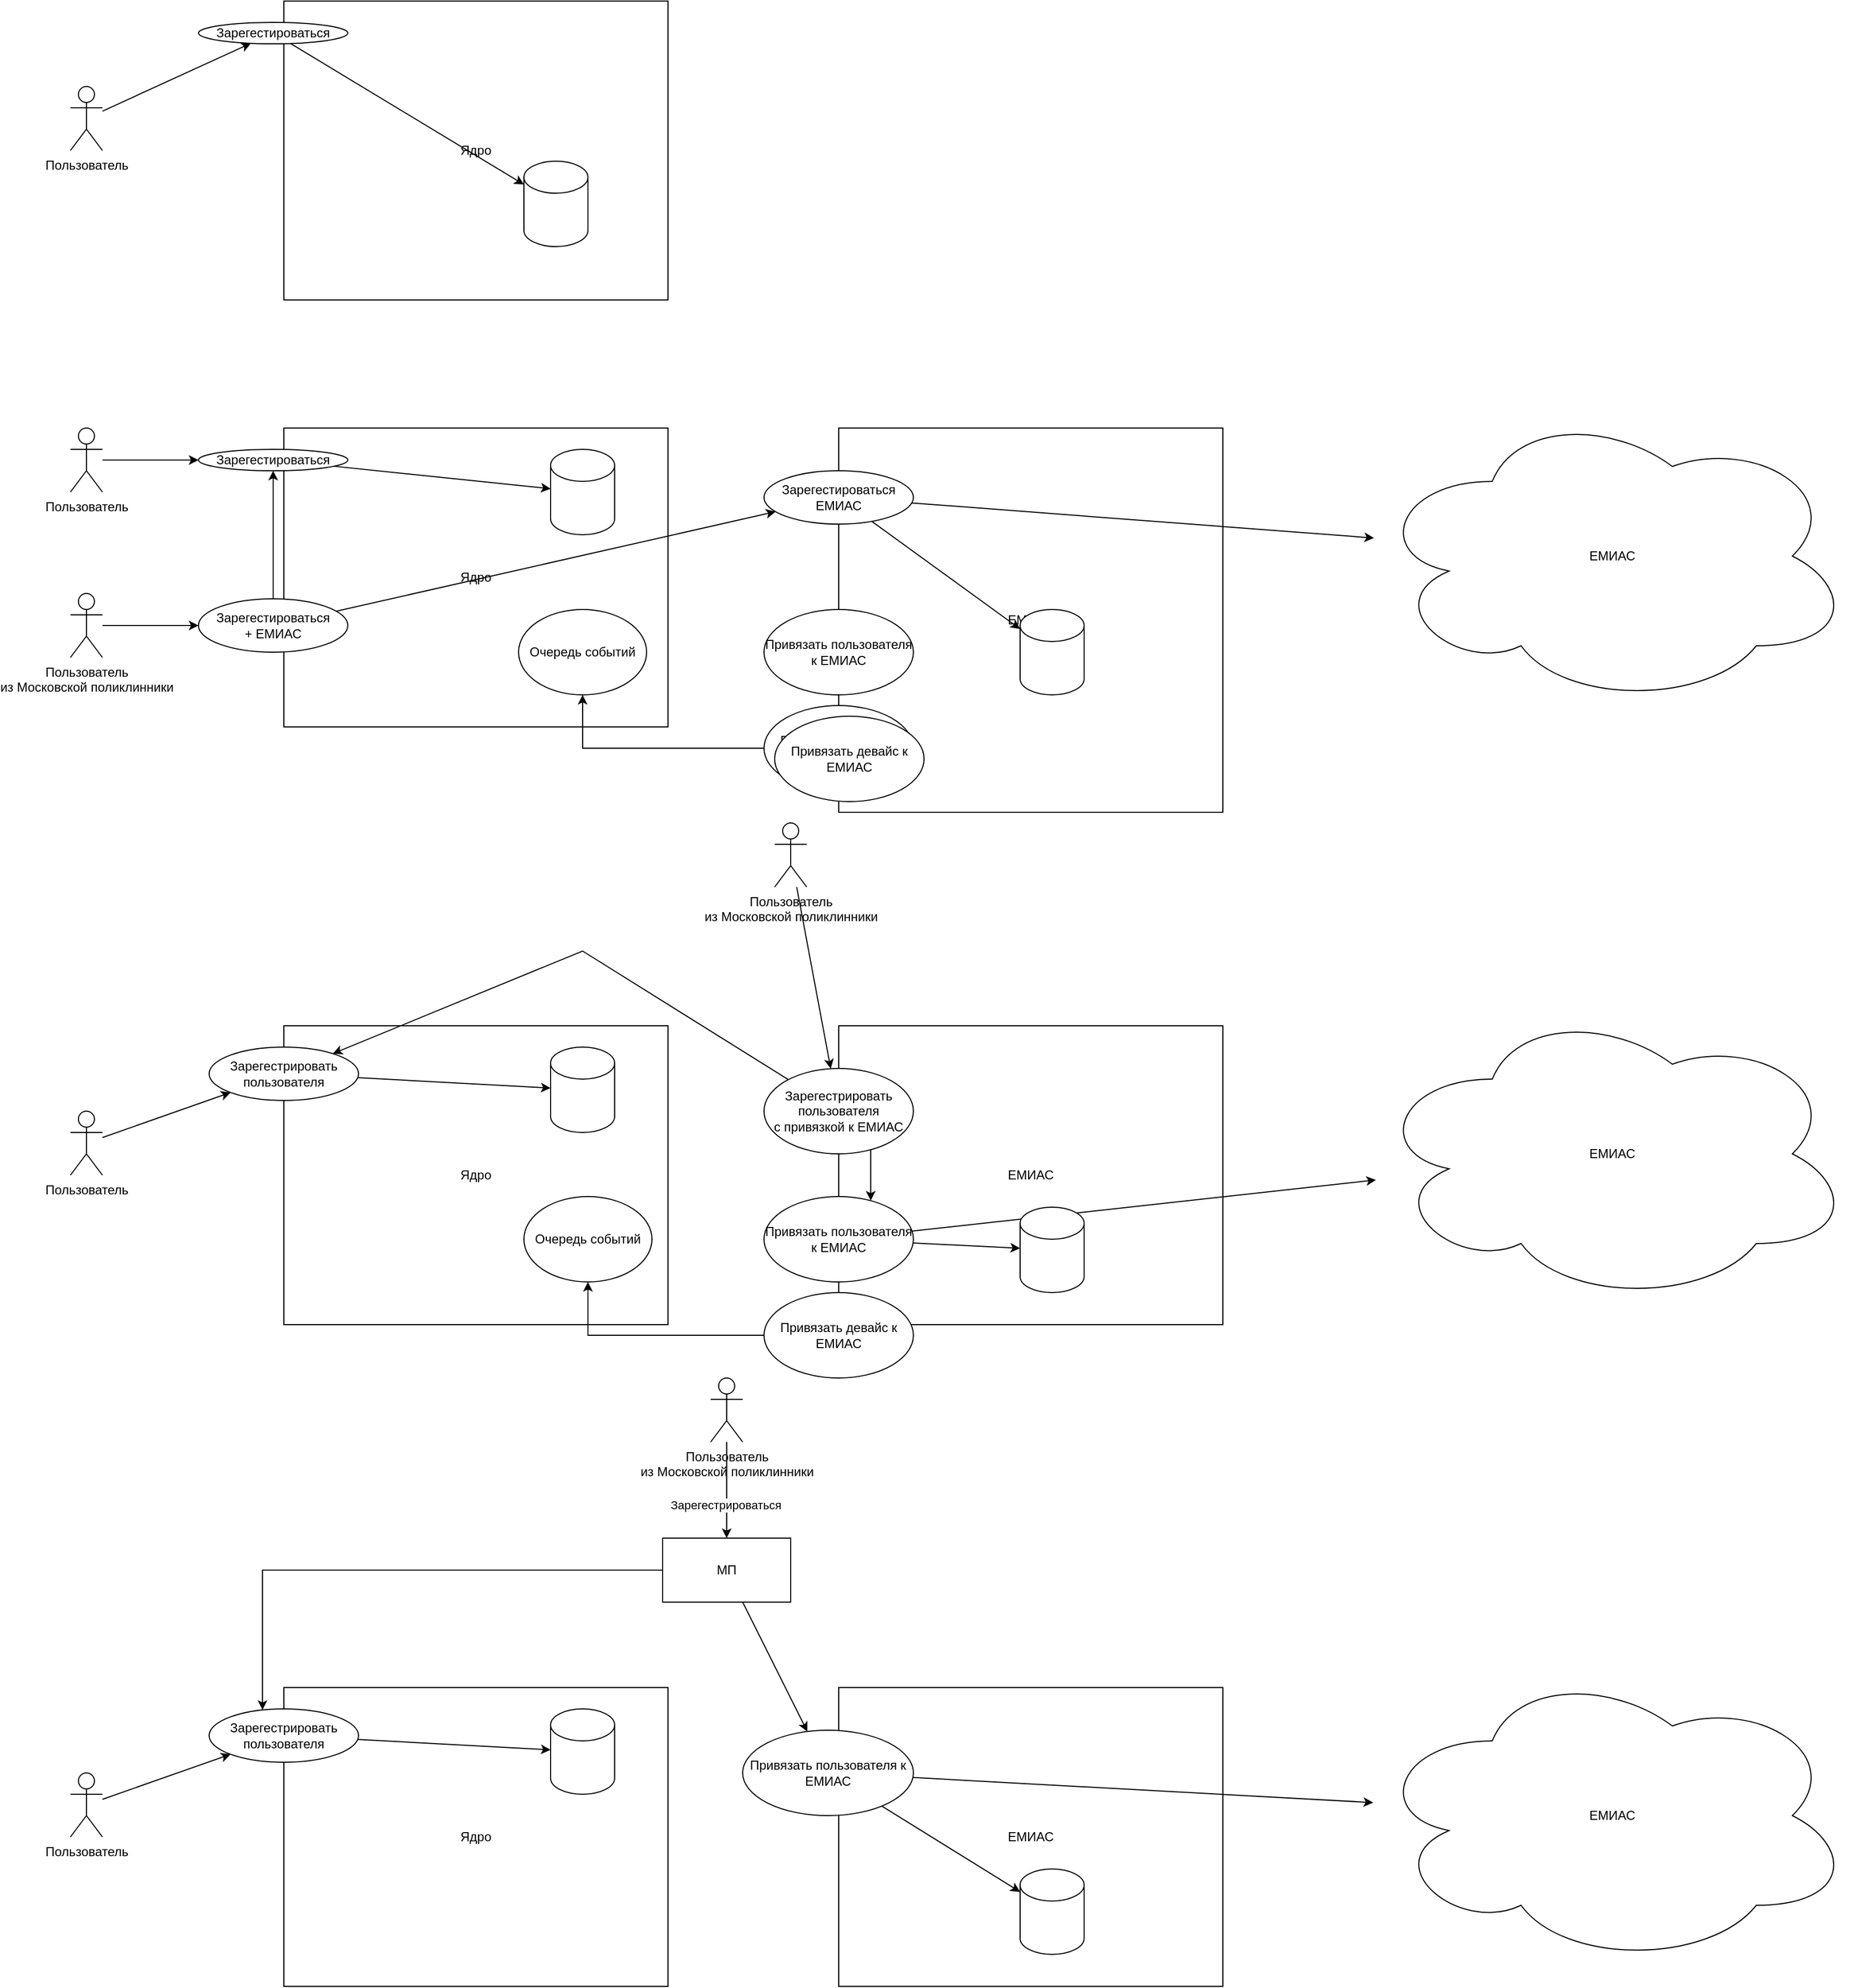 <mxfile version="21.3.7" type="device" pages="6">
  <diagram name="draft" id="uY0EtqSsfXjly8QWwr91">
    <mxGraphModel dx="3804" dy="1198" grid="1" gridSize="10" guides="1" tooltips="1" connect="1" arrows="1" fold="1" page="1" pageScale="1" pageWidth="850" pageHeight="1100" math="0" shadow="0">
      <root>
        <mxCell id="0" />
        <mxCell id="1" parent="0" />
        <mxCell id="fy2WNQOCkX97KZ0pY451-1" value="Ядро" style="rounded=0;whiteSpace=wrap;html=1;" parent="1" vertex="1">
          <mxGeometry x="200" y="360" width="360" height="280" as="geometry" />
        </mxCell>
        <mxCell id="fy2WNQOCkX97KZ0pY451-4" style="rounded=0;orthogonalLoop=1;jettySize=auto;html=1;" parent="1" source="fy2WNQOCkX97KZ0pY451-2" target="fy2WNQOCkX97KZ0pY451-3" edge="1">
          <mxGeometry relative="1" as="geometry" />
        </mxCell>
        <mxCell id="fy2WNQOCkX97KZ0pY451-2" value="Пользователь" style="shape=umlActor;verticalLabelPosition=bottom;verticalAlign=top;html=1;outlineConnect=0;" parent="1" vertex="1">
          <mxGeometry y="440" width="30" height="60" as="geometry" />
        </mxCell>
        <mxCell id="fy2WNQOCkX97KZ0pY451-6" style="rounded=0;orthogonalLoop=1;jettySize=auto;html=1;" parent="1" source="fy2WNQOCkX97KZ0pY451-3" target="fy2WNQOCkX97KZ0pY451-5" edge="1">
          <mxGeometry relative="1" as="geometry" />
        </mxCell>
        <mxCell id="fy2WNQOCkX97KZ0pY451-3" value="Зарегестироваться" style="ellipse;whiteSpace=wrap;html=1;" parent="1" vertex="1">
          <mxGeometry x="120" y="380" width="140" height="20" as="geometry" />
        </mxCell>
        <mxCell id="fy2WNQOCkX97KZ0pY451-5" value="" style="shape=cylinder3;whiteSpace=wrap;html=1;boundedLbl=1;backgroundOutline=1;size=15;" parent="1" vertex="1">
          <mxGeometry x="425" y="510" width="60" height="80" as="geometry" />
        </mxCell>
        <mxCell id="fy2WNQOCkX97KZ0pY451-7" value="Ядро" style="rounded=0;whiteSpace=wrap;html=1;" parent="1" vertex="1">
          <mxGeometry x="200" y="760" width="360" height="280" as="geometry" />
        </mxCell>
        <mxCell id="fy2WNQOCkX97KZ0pY451-8" style="rounded=0;orthogonalLoop=1;jettySize=auto;html=1;" parent="1" source="fy2WNQOCkX97KZ0pY451-9" target="fy2WNQOCkX97KZ0pY451-11" edge="1">
          <mxGeometry relative="1" as="geometry" />
        </mxCell>
        <mxCell id="fy2WNQOCkX97KZ0pY451-14" style="rounded=0;orthogonalLoop=1;jettySize=auto;html=1;" parent="1" source="fy2WNQOCkX97KZ0pY451-63" target="fy2WNQOCkX97KZ0pY451-13" edge="1">
          <mxGeometry relative="1" as="geometry" />
        </mxCell>
        <mxCell id="fy2WNQOCkX97KZ0pY451-9" value="Пользователь" style="shape=umlActor;verticalLabelPosition=bottom;verticalAlign=top;html=1;outlineConnect=0;" parent="1" vertex="1">
          <mxGeometry y="760" width="30" height="60" as="geometry" />
        </mxCell>
        <mxCell id="fy2WNQOCkX97KZ0pY451-10" style="rounded=0;orthogonalLoop=1;jettySize=auto;html=1;" parent="1" source="fy2WNQOCkX97KZ0pY451-11" target="fy2WNQOCkX97KZ0pY451-12" edge="1">
          <mxGeometry relative="1" as="geometry" />
        </mxCell>
        <mxCell id="fy2WNQOCkX97KZ0pY451-11" value="Зарегестироваться" style="ellipse;whiteSpace=wrap;html=1;" parent="1" vertex="1">
          <mxGeometry x="120" y="780" width="140" height="20" as="geometry" />
        </mxCell>
        <mxCell id="fy2WNQOCkX97KZ0pY451-12" value="" style="shape=cylinder3;whiteSpace=wrap;html=1;boundedLbl=1;backgroundOutline=1;size=15;" parent="1" vertex="1">
          <mxGeometry x="450" y="780" width="60" height="80" as="geometry" />
        </mxCell>
        <mxCell id="fy2WNQOCkX97KZ0pY451-15" style="edgeStyle=orthogonalEdgeStyle;rounded=0;orthogonalLoop=1;jettySize=auto;html=1;" parent="1" source="fy2WNQOCkX97KZ0pY451-13" target="fy2WNQOCkX97KZ0pY451-11" edge="1">
          <mxGeometry relative="1" as="geometry" />
        </mxCell>
        <mxCell id="fy2WNQOCkX97KZ0pY451-19" style="rounded=0;orthogonalLoop=1;jettySize=auto;html=1;" parent="1" source="fy2WNQOCkX97KZ0pY451-13" target="fy2WNQOCkX97KZ0pY451-18" edge="1">
          <mxGeometry relative="1" as="geometry" />
        </mxCell>
        <mxCell id="fy2WNQOCkX97KZ0pY451-13" value="Зарегестироваться&lt;br&gt;+ ЕМИАС" style="ellipse;whiteSpace=wrap;html=1;" parent="1" vertex="1">
          <mxGeometry x="120" y="920" width="140" height="50" as="geometry" />
        </mxCell>
        <mxCell id="fy2WNQOCkX97KZ0pY451-16" value="ЕМИАС" style="rounded=0;whiteSpace=wrap;html=1;" parent="1" vertex="1">
          <mxGeometry x="720" y="760" width="360" height="360" as="geometry" />
        </mxCell>
        <mxCell id="fy2WNQOCkX97KZ0pY451-17" value="ЕМИАС" style="ellipse;shape=cloud;whiteSpace=wrap;html=1;" parent="1" vertex="1">
          <mxGeometry x="1220" y="740" width="450" height="280" as="geometry" />
        </mxCell>
        <mxCell id="fy2WNQOCkX97KZ0pY451-21" style="rounded=0;orthogonalLoop=1;jettySize=auto;html=1;" parent="1" source="fy2WNQOCkX97KZ0pY451-18" target="fy2WNQOCkX97KZ0pY451-17" edge="1">
          <mxGeometry relative="1" as="geometry" />
        </mxCell>
        <mxCell id="fy2WNQOCkX97KZ0pY451-22" style="rounded=0;orthogonalLoop=1;jettySize=auto;html=1;" parent="1" source="fy2WNQOCkX97KZ0pY451-18" target="fy2WNQOCkX97KZ0pY451-20" edge="1">
          <mxGeometry relative="1" as="geometry" />
        </mxCell>
        <mxCell id="fy2WNQOCkX97KZ0pY451-18" value="Зарегестироваться&lt;br&gt;ЕМИАС" style="ellipse;whiteSpace=wrap;html=1;" parent="1" vertex="1">
          <mxGeometry x="650" y="800" width="140" height="50" as="geometry" />
        </mxCell>
        <mxCell id="fy2WNQOCkX97KZ0pY451-20" value="" style="shape=cylinder3;whiteSpace=wrap;html=1;boundedLbl=1;backgroundOutline=1;size=15;" parent="1" vertex="1">
          <mxGeometry x="890" y="930" width="60" height="80" as="geometry" />
        </mxCell>
        <mxCell id="fy2WNQOCkX97KZ0pY451-23" value="Ядро" style="rounded=0;whiteSpace=wrap;html=1;" parent="1" vertex="1">
          <mxGeometry x="200" y="1320" width="360" height="280" as="geometry" />
        </mxCell>
        <mxCell id="fy2WNQOCkX97KZ0pY451-24" style="rounded=0;orthogonalLoop=1;jettySize=auto;html=1;" parent="1" source="fy2WNQOCkX97KZ0pY451-26" target="fy2WNQOCkX97KZ0pY451-28" edge="1">
          <mxGeometry relative="1" as="geometry" />
        </mxCell>
        <mxCell id="fy2WNQOCkX97KZ0pY451-26" value="Пользователь" style="shape=umlActor;verticalLabelPosition=bottom;verticalAlign=top;html=1;outlineConnect=0;" parent="1" vertex="1">
          <mxGeometry y="1400" width="30" height="60" as="geometry" />
        </mxCell>
        <mxCell id="fy2WNQOCkX97KZ0pY451-27" style="rounded=0;orthogonalLoop=1;jettySize=auto;html=1;" parent="1" source="fy2WNQOCkX97KZ0pY451-28" target="fy2WNQOCkX97KZ0pY451-29" edge="1">
          <mxGeometry relative="1" as="geometry" />
        </mxCell>
        <mxCell id="fy2WNQOCkX97KZ0pY451-28" value="Зарегестрировать пользователя" style="ellipse;whiteSpace=wrap;html=1;" parent="1" vertex="1">
          <mxGeometry x="130" y="1340" width="140" height="50" as="geometry" />
        </mxCell>
        <mxCell id="fy2WNQOCkX97KZ0pY451-29" value="" style="shape=cylinder3;whiteSpace=wrap;html=1;boundedLbl=1;backgroundOutline=1;size=15;" parent="1" vertex="1">
          <mxGeometry x="450" y="1340" width="60" height="80" as="geometry" />
        </mxCell>
        <mxCell id="fy2WNQOCkX97KZ0pY451-33" value="ЕМИАС" style="rounded=0;whiteSpace=wrap;html=1;" parent="1" vertex="1">
          <mxGeometry x="720" y="1320" width="360" height="280" as="geometry" />
        </mxCell>
        <mxCell id="fy2WNQOCkX97KZ0pY451-34" value="ЕМИАС" style="ellipse;shape=cloud;whiteSpace=wrap;html=1;" parent="1" vertex="1">
          <mxGeometry x="1220" y="1300" width="450" height="280" as="geometry" />
        </mxCell>
        <mxCell id="fy2WNQOCkX97KZ0pY451-35" style="rounded=0;orthogonalLoop=1;jettySize=auto;html=1;" parent="1" source="fy2WNQOCkX97KZ0pY451-64" target="fy2WNQOCkX97KZ0pY451-34" edge="1">
          <mxGeometry relative="1" as="geometry" />
        </mxCell>
        <mxCell id="fy2WNQOCkX97KZ0pY451-36" style="rounded=0;orthogonalLoop=1;jettySize=auto;html=1;" parent="1" source="fy2WNQOCkX97KZ0pY451-64" target="fy2WNQOCkX97KZ0pY451-38" edge="1">
          <mxGeometry relative="1" as="geometry" />
        </mxCell>
        <mxCell id="fy2WNQOCkX97KZ0pY451-41" style="rounded=0;orthogonalLoop=1;jettySize=auto;html=1;" parent="1" source="fy2WNQOCkX97KZ0pY451-37" target="fy2WNQOCkX97KZ0pY451-28" edge="1">
          <mxGeometry relative="1" as="geometry">
            <Array as="points">
              <mxPoint x="480" y="1250" />
            </Array>
          </mxGeometry>
        </mxCell>
        <mxCell id="fy2WNQOCkX97KZ0pY451-66" style="edgeStyle=orthogonalEdgeStyle;rounded=0;orthogonalLoop=1;jettySize=auto;html=1;" parent="1" source="fy2WNQOCkX97KZ0pY451-37" target="fy2WNQOCkX97KZ0pY451-64" edge="1">
          <mxGeometry relative="1" as="geometry">
            <Array as="points">
              <mxPoint x="750" y="1460" />
              <mxPoint x="750" y="1460" />
            </Array>
          </mxGeometry>
        </mxCell>
        <mxCell id="fy2WNQOCkX97KZ0pY451-37" value="Зарегестрировать пользователя&lt;br&gt;с привязкой к ЕМИАС" style="ellipse;whiteSpace=wrap;html=1;" parent="1" vertex="1">
          <mxGeometry x="650" y="1360" width="140" height="80" as="geometry" />
        </mxCell>
        <mxCell id="fy2WNQOCkX97KZ0pY451-38" value="" style="shape=cylinder3;whiteSpace=wrap;html=1;boundedLbl=1;backgroundOutline=1;size=15;" parent="1" vertex="1">
          <mxGeometry x="890" y="1490" width="60" height="80" as="geometry" />
        </mxCell>
        <mxCell id="fy2WNQOCkX97KZ0pY451-40" style="rounded=0;orthogonalLoop=1;jettySize=auto;html=1;" parent="1" source="fy2WNQOCkX97KZ0pY451-39" target="fy2WNQOCkX97KZ0pY451-37" edge="1">
          <mxGeometry relative="1" as="geometry" />
        </mxCell>
        <mxCell id="fy2WNQOCkX97KZ0pY451-39" value="Пользователь&lt;br&gt;из Московской поликлинники" style="shape=umlActor;verticalLabelPosition=bottom;verticalAlign=top;html=1;outlineConnect=0;" parent="1" vertex="1">
          <mxGeometry x="660" y="1130" width="30" height="60" as="geometry" />
        </mxCell>
        <mxCell id="fy2WNQOCkX97KZ0pY451-42" value="Ядро" style="rounded=0;whiteSpace=wrap;html=1;" parent="1" vertex="1">
          <mxGeometry x="200" y="1940" width="360" height="280" as="geometry" />
        </mxCell>
        <mxCell id="fy2WNQOCkX97KZ0pY451-43" style="rounded=0;orthogonalLoop=1;jettySize=auto;html=1;" parent="1" source="fy2WNQOCkX97KZ0pY451-44" target="fy2WNQOCkX97KZ0pY451-46" edge="1">
          <mxGeometry relative="1" as="geometry" />
        </mxCell>
        <mxCell id="fy2WNQOCkX97KZ0pY451-44" value="Пользователь" style="shape=umlActor;verticalLabelPosition=bottom;verticalAlign=top;html=1;outlineConnect=0;" parent="1" vertex="1">
          <mxGeometry y="2020" width="30" height="60" as="geometry" />
        </mxCell>
        <mxCell id="fy2WNQOCkX97KZ0pY451-45" style="rounded=0;orthogonalLoop=1;jettySize=auto;html=1;" parent="1" source="fy2WNQOCkX97KZ0pY451-46" target="fy2WNQOCkX97KZ0pY451-47" edge="1">
          <mxGeometry relative="1" as="geometry" />
        </mxCell>
        <mxCell id="fy2WNQOCkX97KZ0pY451-46" value="Зарегестрировать пользователя" style="ellipse;whiteSpace=wrap;html=1;" parent="1" vertex="1">
          <mxGeometry x="130" y="1960" width="140" height="50" as="geometry" />
        </mxCell>
        <mxCell id="fy2WNQOCkX97KZ0pY451-47" value="" style="shape=cylinder3;whiteSpace=wrap;html=1;boundedLbl=1;backgroundOutline=1;size=15;" parent="1" vertex="1">
          <mxGeometry x="450" y="1960" width="60" height="80" as="geometry" />
        </mxCell>
        <mxCell id="fy2WNQOCkX97KZ0pY451-48" value="ЕМИАС" style="rounded=0;whiteSpace=wrap;html=1;" parent="1" vertex="1">
          <mxGeometry x="720" y="1940" width="360" height="280" as="geometry" />
        </mxCell>
        <mxCell id="fy2WNQOCkX97KZ0pY451-49" value="ЕМИАС" style="ellipse;shape=cloud;whiteSpace=wrap;html=1;" parent="1" vertex="1">
          <mxGeometry x="1220" y="1920" width="450" height="280" as="geometry" />
        </mxCell>
        <mxCell id="fy2WNQOCkX97KZ0pY451-50" style="rounded=0;orthogonalLoop=1;jettySize=auto;html=1;" parent="1" source="fy2WNQOCkX97KZ0pY451-53" target="fy2WNQOCkX97KZ0pY451-49" edge="1">
          <mxGeometry relative="1" as="geometry" />
        </mxCell>
        <mxCell id="fy2WNQOCkX97KZ0pY451-51" style="rounded=0;orthogonalLoop=1;jettySize=auto;html=1;" parent="1" source="fy2WNQOCkX97KZ0pY451-53" target="fy2WNQOCkX97KZ0pY451-54" edge="1">
          <mxGeometry relative="1" as="geometry" />
        </mxCell>
        <mxCell id="fy2WNQOCkX97KZ0pY451-53" value="Привязать пользователя к ЕМИАС" style="ellipse;whiteSpace=wrap;html=1;" parent="1" vertex="1">
          <mxGeometry x="630" y="1980" width="160" height="80" as="geometry" />
        </mxCell>
        <mxCell id="fy2WNQOCkX97KZ0pY451-54" value="" style="shape=cylinder3;whiteSpace=wrap;html=1;boundedLbl=1;backgroundOutline=1;size=15;" parent="1" vertex="1">
          <mxGeometry x="890" y="2110" width="60" height="80" as="geometry" />
        </mxCell>
        <mxCell id="fy2WNQOCkX97KZ0pY451-59" style="edgeStyle=orthogonalEdgeStyle;rounded=0;orthogonalLoop=1;jettySize=auto;html=1;" parent="1" source="fy2WNQOCkX97KZ0pY451-56" target="fy2WNQOCkX97KZ0pY451-58" edge="1">
          <mxGeometry relative="1" as="geometry" />
        </mxCell>
        <mxCell id="fy2WNQOCkX97KZ0pY451-60" value="Зарегестрироваться" style="edgeLabel;html=1;align=center;verticalAlign=middle;resizable=0;points=[];" parent="fy2WNQOCkX97KZ0pY451-59" vertex="1" connectable="0">
          <mxGeometry x="0.299" y="-1" relative="1" as="geometry">
            <mxPoint as="offset" />
          </mxGeometry>
        </mxCell>
        <mxCell id="fy2WNQOCkX97KZ0pY451-56" value="Пользователь&lt;br&gt;из Московской поликлинники" style="shape=umlActor;verticalLabelPosition=bottom;verticalAlign=top;html=1;outlineConnect=0;" parent="1" vertex="1">
          <mxGeometry x="600" y="1650" width="30" height="60" as="geometry" />
        </mxCell>
        <mxCell id="fy2WNQOCkX97KZ0pY451-61" style="edgeStyle=orthogonalEdgeStyle;rounded=0;orthogonalLoop=1;jettySize=auto;html=1;" parent="1" source="fy2WNQOCkX97KZ0pY451-58" target="fy2WNQOCkX97KZ0pY451-46" edge="1">
          <mxGeometry relative="1" as="geometry">
            <Array as="points">
              <mxPoint x="180" y="1830" />
            </Array>
          </mxGeometry>
        </mxCell>
        <mxCell id="fy2WNQOCkX97KZ0pY451-62" style="rounded=0;orthogonalLoop=1;jettySize=auto;html=1;" parent="1" source="fy2WNQOCkX97KZ0pY451-58" target="fy2WNQOCkX97KZ0pY451-53" edge="1">
          <mxGeometry relative="1" as="geometry" />
        </mxCell>
        <mxCell id="fy2WNQOCkX97KZ0pY451-58" value="МП" style="rounded=0;whiteSpace=wrap;html=1;" parent="1" vertex="1">
          <mxGeometry x="555" y="1800" width="120" height="60" as="geometry" />
        </mxCell>
        <mxCell id="fy2WNQOCkX97KZ0pY451-63" value="Пользователь&lt;br&gt;из Московской поликлинники" style="shape=umlActor;verticalLabelPosition=bottom;verticalAlign=top;html=1;outlineConnect=0;" parent="1" vertex="1">
          <mxGeometry y="915" width="30" height="60" as="geometry" />
        </mxCell>
        <mxCell id="fy2WNQOCkX97KZ0pY451-64" value="Привязать пользователя к ЕМИАС" style="ellipse;whiteSpace=wrap;html=1;" parent="1" vertex="1">
          <mxGeometry x="650" y="1480" width="140" height="80" as="geometry" />
        </mxCell>
        <mxCell id="fy2WNQOCkX97KZ0pY451-65" value="Привязать пользователя к ЕМИАС" style="ellipse;whiteSpace=wrap;html=1;" parent="1" vertex="1">
          <mxGeometry x="650" y="930" width="140" height="80" as="geometry" />
        </mxCell>
        <mxCell id="fy2WNQOCkX97KZ0pY451-67" value="Очередь событий" style="ellipse;whiteSpace=wrap;html=1;" parent="1" vertex="1">
          <mxGeometry x="420" y="930" width="120" height="80" as="geometry" />
        </mxCell>
        <mxCell id="fy2WNQOCkX97KZ0pY451-69" style="edgeStyle=orthogonalEdgeStyle;rounded=0;orthogonalLoop=1;jettySize=auto;html=1;" parent="1" source="fy2WNQOCkX97KZ0pY451-68" target="fy2WNQOCkX97KZ0pY451-67" edge="1">
          <mxGeometry relative="1" as="geometry" />
        </mxCell>
        <mxCell id="fy2WNQOCkX97KZ0pY451-68" value="Привязать девайс к ЕМИАС" style="ellipse;whiteSpace=wrap;html=1;" parent="1" vertex="1">
          <mxGeometry x="650" y="1020" width="140" height="80" as="geometry" />
        </mxCell>
        <mxCell id="fy2WNQOCkX97KZ0pY451-70" value="Привязать девайс к ЕМИАС" style="ellipse;whiteSpace=wrap;html=1;" parent="1" vertex="1">
          <mxGeometry x="660" y="1030" width="140" height="80" as="geometry" />
        </mxCell>
        <mxCell id="fy2WNQOCkX97KZ0pY451-73" style="edgeStyle=orthogonalEdgeStyle;rounded=0;orthogonalLoop=1;jettySize=auto;html=1;" parent="1" source="fy2WNQOCkX97KZ0pY451-71" target="fy2WNQOCkX97KZ0pY451-72" edge="1">
          <mxGeometry relative="1" as="geometry" />
        </mxCell>
        <mxCell id="fy2WNQOCkX97KZ0pY451-71" value="Привязать девайс к ЕМИАС" style="ellipse;whiteSpace=wrap;html=1;" parent="1" vertex="1">
          <mxGeometry x="650" y="1570" width="140" height="80" as="geometry" />
        </mxCell>
        <mxCell id="fy2WNQOCkX97KZ0pY451-72" value="Очередь событий" style="ellipse;whiteSpace=wrap;html=1;" parent="1" vertex="1">
          <mxGeometry x="425" y="1480" width="120" height="80" as="geometry" />
        </mxCell>
      </root>
    </mxGraphModel>
  </diagram>
  <diagram name="v0" id="7J1kYtnbOOUI8WFnpDQi">
    <mxGraphModel dx="-21696" dy="1198" grid="1" gridSize="10" guides="1" tooltips="1" connect="1" arrows="1" fold="1" page="1" pageScale="1" pageWidth="850" pageHeight="1100" math="0" shadow="0">
      <root>
        <mxCell id="f3JgcJuSfB0Ycl3dWpwB-0" />
        <mxCell id="f3JgcJuSfB0Ycl3dWpwB-1" parent="f3JgcJuSfB0Ycl3dWpwB-0" />
        <mxCell id="f3JgcJuSfB0Ycl3dWpwB-2" value="Пользователи" style="rounded=0;whiteSpace=wrap;html=1;fillColor=none;align=left;verticalAlign=top;" vertex="1" parent="f3JgcJuSfB0Ycl3dWpwB-1">
          <mxGeometry x="24958.5" y="600" width="761.5" height="160" as="geometry" />
        </mxCell>
        <mxCell id="f3JgcJuSfB0Ycl3dWpwB-3" value="Создать&lt;br&gt;пользователя" style="edgeStyle=orthogonalEdgeStyle;rounded=0;orthogonalLoop=1;jettySize=auto;html=1;fillColor=#f8cecc;strokeColor=#b85450;" edge="1" parent="f3JgcJuSfB0Ycl3dWpwB-1" source="f3JgcJuSfB0Ycl3dWpwB-4" target="f3JgcJuSfB0Ycl3dWpwB-5">
          <mxGeometry relative="1" as="geometry" />
        </mxCell>
        <mxCell id="f3JgcJuSfB0Ycl3dWpwB-4" value="Зарегестрировать пользователя" style="rounded=1;whiteSpace=wrap;html=1;fillColor=#B6D7F0;strokeColor=none;fontStyle=0;fontSize=14;" vertex="1" parent="f3JgcJuSfB0Ycl3dWpwB-1">
          <mxGeometry x="25041" y="640" width="200" height="80" as="geometry" />
        </mxCell>
        <mxCell id="f3JgcJuSfB0Ycl3dWpwB-5" value="Пользователи" style="rounded=1;whiteSpace=wrap;html=1;fillColor=#85bbf0;strokeColor=#78a8d8;fontColor=#000000;labelBackgroundColor=none;arcSize=7;fontSize=14;fillStyle=auto;" vertex="1" parent="f3JgcJuSfB0Ycl3dWpwB-1">
          <mxGeometry x="25441" y="640" width="200" height="80" as="geometry" />
        </mxCell>
        <mxCell id="f3JgcJuSfB0Ycl3dWpwB-18" value="Профиль" style="rounded=0;whiteSpace=wrap;html=1;fillColor=none;align=left;verticalAlign=top;" vertex="1" parent="f3JgcJuSfB0Ycl3dWpwB-1">
          <mxGeometry x="24962" y="880" width="758" height="320" as="geometry" />
        </mxCell>
        <mxCell id="f3JgcJuSfB0Ycl3dWpwB-35" style="edgeStyle=orthogonalEdgeStyle;rounded=0;orthogonalLoop=1;jettySize=auto;html=1;fillColor=#f8cecc;strokeColor=#b85450;" edge="1" parent="f3JgcJuSfB0Ycl3dWpwB-1" source="f3JgcJuSfB0Ycl3dWpwB-39" target="f3JgcJuSfB0Ycl3dWpwB-40">
          <mxGeometry relative="1" as="geometry" />
        </mxCell>
        <mxCell id="f3JgcJuSfB0Ycl3dWpwB-36" value="Добавить&lt;br&gt;замер" style="edgeLabel;html=1;align=center;verticalAlign=middle;resizable=0;points=[];" vertex="1" connectable="0" parent="f3JgcJuSfB0Ycl3dWpwB-35">
          <mxGeometry x="-0.1" y="-3" relative="1" as="geometry">
            <mxPoint x="8" y="-3" as="offset" />
          </mxGeometry>
        </mxCell>
        <mxCell id="f3JgcJuSfB0Ycl3dWpwB-37" style="edgeStyle=orthogonalEdgeStyle;rounded=0;orthogonalLoop=1;jettySize=auto;html=1;fillColor=#f8cecc;strokeColor=#b85450;" edge="1" parent="f3JgcJuSfB0Ycl3dWpwB-1" source="f3JgcJuSfB0Ycl3dWpwB-39" target="f3JgcJuSfB0Ycl3dWpwB-41">
          <mxGeometry relative="1" as="geometry">
            <Array as="points">
              <mxPoint x="25137.5" y="1120" />
            </Array>
          </mxGeometry>
        </mxCell>
        <mxCell id="f3JgcJuSfB0Ycl3dWpwB-38" value="Опубликовать&lt;br&gt;событие" style="edgeLabel;html=1;align=center;verticalAlign=middle;resizable=0;points=[];" vertex="1" connectable="0" parent="f3JgcJuSfB0Ycl3dWpwB-37">
          <mxGeometry x="0.329" y="1" relative="1" as="geometry">
            <mxPoint as="offset" />
          </mxGeometry>
        </mxCell>
        <mxCell id="f3JgcJuSfB0Ycl3dWpwB-39" value="Добавить замер" style="rounded=1;whiteSpace=wrap;html=1;fillColor=#B6D7F0;strokeColor=none;fontStyle=0;fontSize=14;" vertex="1" parent="f3JgcJuSfB0Ycl3dWpwB-1">
          <mxGeometry x="25037.5" y="920" width="200" height="80" as="geometry" />
        </mxCell>
        <mxCell id="f3JgcJuSfB0Ycl3dWpwB-40" value="Замеры" style="rounded=1;whiteSpace=wrap;html=1;fillColor=#85bbf0;strokeColor=#78a8d8;fontColor=#000000;labelBackgroundColor=none;arcSize=7;fontSize=14;fillStyle=auto;" vertex="1" parent="f3JgcJuSfB0Ycl3dWpwB-1">
          <mxGeometry x="25437.5" y="920" width="200" height="80" as="geometry" />
        </mxCell>
        <mxCell id="f3JgcJuSfB0Ycl3dWpwB-41" value="Топик &quot;Замер добавлен&quot;" style="rounded=1;whiteSpace=wrap;html=1;fillColor=#85bbf0;strokeColor=#78a8d8;fontColor=#000000;labelBackgroundColor=none;arcSize=7;fontSize=14;fillStyle=auto;" vertex="1" parent="f3JgcJuSfB0Ycl3dWpwB-1">
          <mxGeometry x="25437.5" y="1080" width="200" height="80" as="geometry" />
        </mxCell>
        <mxCell id="f3JgcJuSfB0Ycl3dWpwB-49" style="rounded=0;orthogonalLoop=1;jettySize=auto;html=1;" edge="1" parent="f3JgcJuSfB0Ycl3dWpwB-1" source="f3JgcJuSfB0Ycl3dWpwB-53" target="f3JgcJuSfB0Ycl3dWpwB-4">
          <mxGeometry relative="1" as="geometry">
            <mxPoint x="25140" y="560" as="targetPoint" />
          </mxGeometry>
        </mxCell>
        <mxCell id="f3JgcJuSfB0Ycl3dWpwB-50" value="Зарегестрироваться" style="edgeLabel;html=1;align=center;verticalAlign=middle;resizable=0;points=[];" vertex="1" connectable="0" parent="f3JgcJuSfB0Ycl3dWpwB-49">
          <mxGeometry x="-0.37" relative="1" as="geometry">
            <mxPoint x="26" as="offset" />
          </mxGeometry>
        </mxCell>
        <mxCell id="e3-ORbTC4nyJr5cdjHMD-0" style="rounded=0;orthogonalLoop=1;jettySize=auto;html=1;" edge="1" parent="f3JgcJuSfB0Ycl3dWpwB-1" source="f3JgcJuSfB0Ycl3dWpwB-53" target="f3JgcJuSfB0Ycl3dWpwB-39">
          <mxGeometry relative="1" as="geometry" />
        </mxCell>
        <mxCell id="e3-ORbTC4nyJr5cdjHMD-2" value="Добавить&lt;br&gt;замер" style="edgeLabel;html=1;align=center;verticalAlign=middle;resizable=0;points=[];" vertex="1" connectable="0" parent="e3-ORbTC4nyJr5cdjHMD-0">
          <mxGeometry x="-0.197" y="-1" relative="1" as="geometry">
            <mxPoint as="offset" />
          </mxGeometry>
        </mxCell>
        <mxCell id="f3JgcJuSfB0Ycl3dWpwB-53" value="Пользователь из&amp;nbsp;&lt;br&gt;Москвы" style="shape=umlActor;verticalLabelPosition=bottom;verticalAlign=top;html=1;outlineConnect=0;" vertex="1" parent="f3JgcJuSfB0Ycl3dWpwB-1">
          <mxGeometry x="24740" y="790" width="30" height="60" as="geometry" />
        </mxCell>
      </root>
    </mxGraphModel>
  </diagram>
  <diagram name="v1" id="w3JSEzn5gbYrVaAzz0yS">
    <mxGraphModel dx="-20430" dy="1711" grid="1" gridSize="10" guides="1" tooltips="1" connect="1" arrows="1" fold="1" page="1" pageScale="1" pageWidth="850" pageHeight="1100" math="0" shadow="0">
      <root>
        <mxCell id="bTEeD5zpvLTh4vIHeYmV-0" />
        <mxCell id="bTEeD5zpvLTh4vIHeYmV-1" parent="bTEeD5zpvLTh4vIHeYmV-0" />
        <mxCell id="bTEeD5zpvLTh4vIHeYmV-3" value="Создать&lt;br&gt;пользователя" style="edgeStyle=orthogonalEdgeStyle;rounded=0;orthogonalLoop=1;jettySize=auto;html=1;fillColor=#f8cecc;strokeColor=#b85450;" edge="1" parent="bTEeD5zpvLTh4vIHeYmV-1" source="bTEeD5zpvLTh4vIHeYmV-4" target="bTEeD5zpvLTh4vIHeYmV-5">
          <mxGeometry relative="1" as="geometry" />
        </mxCell>
        <mxCell id="bTEeD5zpvLTh4vIHeYmV-4" value="Зарегестрировать пользователя" style="rounded=1;whiteSpace=wrap;html=1;fillColor=#B6D7F0;strokeColor=none;fontStyle=0;fontSize=14;" vertex="1" parent="bTEeD5zpvLTh4vIHeYmV-1">
          <mxGeometry x="25041" y="640" width="200" height="80" as="geometry" />
        </mxCell>
        <mxCell id="bTEeD5zpvLTh4vIHeYmV-5" value="Пользователи" style="rounded=1;whiteSpace=wrap;html=1;fillColor=#85bbf0;strokeColor=#78a8d8;fontColor=#000000;labelBackgroundColor=none;arcSize=7;fontSize=14;fillStyle=auto;" vertex="1" parent="bTEeD5zpvLTh4vIHeYmV-1">
          <mxGeometry x="25441" y="640" width="200" height="80" as="geometry" />
        </mxCell>
        <mxCell id="bTEeD5zpvLTh4vIHeYmV-7" style="edgeStyle=orthogonalEdgeStyle;rounded=0;orthogonalLoop=1;jettySize=auto;html=1;fillColor=#f8cecc;strokeColor=#b85450;" edge="1" parent="bTEeD5zpvLTh4vIHeYmV-1" source="bTEeD5zpvLTh4vIHeYmV-11" target="bTEeD5zpvLTh4vIHeYmV-12">
          <mxGeometry relative="1" as="geometry" />
        </mxCell>
        <mxCell id="bTEeD5zpvLTh4vIHeYmV-8" value="Добавить&lt;br&gt;замер" style="edgeLabel;html=1;align=center;verticalAlign=middle;resizable=0;points=[];" vertex="1" connectable="0" parent="bTEeD5zpvLTh4vIHeYmV-7">
          <mxGeometry x="-0.1" y="-3" relative="1" as="geometry">
            <mxPoint x="8" y="-3" as="offset" />
          </mxGeometry>
        </mxCell>
        <mxCell id="bTEeD5zpvLTh4vIHeYmV-9" style="edgeStyle=orthogonalEdgeStyle;rounded=0;orthogonalLoop=1;jettySize=auto;html=1;fillColor=#f8cecc;strokeColor=#b85450;" edge="1" parent="bTEeD5zpvLTh4vIHeYmV-1" source="bTEeD5zpvLTh4vIHeYmV-11" target="bTEeD5zpvLTh4vIHeYmV-13">
          <mxGeometry relative="1" as="geometry">
            <Array as="points">
              <mxPoint x="25141" y="1390" />
            </Array>
          </mxGeometry>
        </mxCell>
        <mxCell id="bTEeD5zpvLTh4vIHeYmV-10" value="Опубликовать&lt;br&gt;событие" style="edgeLabel;html=1;align=center;verticalAlign=middle;resizable=0;points=[];" vertex="1" connectable="0" parent="bTEeD5zpvLTh4vIHeYmV-9">
          <mxGeometry x="0.329" y="1" relative="1" as="geometry">
            <mxPoint as="offset" />
          </mxGeometry>
        </mxCell>
        <mxCell id="bTEeD5zpvLTh4vIHeYmV-11" value="Добавить замер" style="rounded=1;whiteSpace=wrap;html=1;fillColor=#B6D7F0;strokeColor=none;fontStyle=0;fontSize=14;" vertex="1" parent="bTEeD5zpvLTh4vIHeYmV-1">
          <mxGeometry x="25041" y="1190" width="200" height="80" as="geometry" />
        </mxCell>
        <mxCell id="bTEeD5zpvLTh4vIHeYmV-12" value="Замеры" style="rounded=1;whiteSpace=wrap;html=1;fillColor=#85bbf0;strokeColor=#78a8d8;fontColor=#000000;labelBackgroundColor=none;arcSize=7;fontSize=14;fillStyle=auto;" vertex="1" parent="bTEeD5zpvLTh4vIHeYmV-1">
          <mxGeometry x="25441" y="1190" width="200" height="80" as="geometry" />
        </mxCell>
        <mxCell id="lJ6huU70n9eDRqkR7PnO-22" style="edgeStyle=orthogonalEdgeStyle;rounded=0;orthogonalLoop=1;jettySize=auto;html=1;startArrow=oval;startFill=1;" edge="1" parent="bTEeD5zpvLTh4vIHeYmV-1" source="bTEeD5zpvLTh4vIHeYmV-13" target="lJ6huU70n9eDRqkR7PnO-21">
          <mxGeometry relative="1" as="geometry">
            <Array as="points">
              <mxPoint x="27080" y="1390" />
              <mxPoint x="27080" y="840" />
            </Array>
          </mxGeometry>
        </mxCell>
        <mxCell id="bTEeD5zpvLTh4vIHeYmV-13" value="Топик &quot;Замер добавлен&quot;" style="rounded=1;whiteSpace=wrap;html=1;fillColor=#85bbf0;strokeColor=#78a8d8;fontColor=#000000;labelBackgroundColor=none;arcSize=7;fontSize=14;fillStyle=auto;" vertex="1" parent="bTEeD5zpvLTh4vIHeYmV-1">
          <mxGeometry x="25441" y="1350" width="200" height="80" as="geometry" />
        </mxCell>
        <mxCell id="hSz2xkNcUj2f4fGg78CA-0" style="edgeStyle=orthogonalEdgeStyle;rounded=0;orthogonalLoop=1;jettySize=auto;html=1;fillColor=#f8cecc;strokeColor=#b85450;" edge="1" parent="bTEeD5zpvLTh4vIHeYmV-1" source="hSz2xkNcUj2f4fGg78CA-4" target="hSz2xkNcUj2f4fGg78CA-5">
          <mxGeometry relative="1" as="geometry" />
        </mxCell>
        <mxCell id="hSz2xkNcUj2f4fGg78CA-1" value="Обновить" style="edgeLabel;html=1;align=center;verticalAlign=middle;resizable=0;points=[];" vertex="1" connectable="0" parent="hSz2xkNcUj2f4fGg78CA-0">
          <mxGeometry x="-0.1" y="-3" relative="1" as="geometry">
            <mxPoint x="8" y="-3" as="offset" />
          </mxGeometry>
        </mxCell>
        <mxCell id="hSz2xkNcUj2f4fGg78CA-2" style="edgeStyle=orthogonalEdgeStyle;rounded=0;orthogonalLoop=1;jettySize=auto;html=1;fillColor=#f8cecc;strokeColor=#b85450;" edge="1" parent="bTEeD5zpvLTh4vIHeYmV-1" source="hSz2xkNcUj2f4fGg78CA-4" target="hSz2xkNcUj2f4fGg78CA-6">
          <mxGeometry relative="1" as="geometry">
            <Array as="points">
              <mxPoint x="25141" y="1040" />
            </Array>
          </mxGeometry>
        </mxCell>
        <mxCell id="hSz2xkNcUj2f4fGg78CA-3" value="Опубликовать&lt;br&gt;событие" style="edgeLabel;html=1;align=center;verticalAlign=middle;resizable=0;points=[];" vertex="1" connectable="0" parent="hSz2xkNcUj2f4fGg78CA-2">
          <mxGeometry x="0.329" y="1" relative="1" as="geometry">
            <mxPoint as="offset" />
          </mxGeometry>
        </mxCell>
        <mxCell id="hSz2xkNcUj2f4fGg78CA-4" value="Обновить список устройств пользователя" style="rounded=1;whiteSpace=wrap;html=1;fillColor=#B6D7F0;strokeColor=none;fontStyle=0;fontSize=14;" vertex="1" parent="bTEeD5zpvLTh4vIHeYmV-1">
          <mxGeometry x="25041" y="840" width="200" height="80" as="geometry" />
        </mxCell>
        <mxCell id="hSz2xkNcUj2f4fGg78CA-5" value="Устройства" style="rounded=1;whiteSpace=wrap;html=1;fillColor=#85bbf0;strokeColor=#78a8d8;fontColor=#000000;labelBackgroundColor=none;arcSize=7;fontSize=14;fillStyle=auto;" vertex="1" parent="bTEeD5zpvLTh4vIHeYmV-1">
          <mxGeometry x="25441" y="840" width="200" height="80" as="geometry" />
        </mxCell>
        <mxCell id="lJ6huU70n9eDRqkR7PnO-23" style="edgeStyle=orthogonalEdgeStyle;rounded=0;orthogonalLoop=1;jettySize=auto;html=1;startArrow=oval;startFill=1;" edge="1" parent="bTEeD5zpvLTh4vIHeYmV-1" source="hSz2xkNcUj2f4fGg78CA-6" target="lJ6huU70n9eDRqkR7PnO-13">
          <mxGeometry relative="1" as="geometry" />
        </mxCell>
        <mxCell id="hSz2xkNcUj2f4fGg78CA-6" value="Топик &quot;Устройства обновлены&quot;" style="rounded=1;whiteSpace=wrap;html=1;fillColor=#85bbf0;strokeColor=#78a8d8;fontColor=#000000;labelBackgroundColor=none;arcSize=7;fontSize=14;fillStyle=auto;" vertex="1" parent="bTEeD5zpvLTh4vIHeYmV-1">
          <mxGeometry x="25441" y="1000" width="200" height="80" as="geometry" />
        </mxCell>
        <mxCell id="lJ6huU70n9eDRqkR7PnO-0" style="edgeStyle=orthogonalEdgeStyle;rounded=0;orthogonalLoop=1;jettySize=auto;html=1;fillColor=#f8cecc;strokeColor=#b85450;" edge="1" parent="bTEeD5zpvLTh4vIHeYmV-1" source="lJ6huU70n9eDRqkR7PnO-4" target="lJ6huU70n9eDRqkR7PnO-5">
          <mxGeometry relative="1" as="geometry">
            <Array as="points">
              <mxPoint x="26120" y="780" />
            </Array>
          </mxGeometry>
        </mxCell>
        <mxCell id="lJ6huU70n9eDRqkR7PnO-1" value="Зарегестрировать&lt;br&gt;пользователя" style="edgeLabel;html=1;align=center;verticalAlign=middle;resizable=0;points=[];" vertex="1" connectable="0" parent="lJ6huU70n9eDRqkR7PnO-0">
          <mxGeometry x="-0.12" y="-2" relative="1" as="geometry">
            <mxPoint x="42" y="-2" as="offset" />
          </mxGeometry>
        </mxCell>
        <mxCell id="lJ6huU70n9eDRqkR7PnO-2" style="edgeStyle=orthogonalEdgeStyle;rounded=0;orthogonalLoop=1;jettySize=auto;html=1;fillColor=#f8cecc;strokeColor=#b85450;" edge="1" parent="bTEeD5zpvLTh4vIHeYmV-1" source="lJ6huU70n9eDRqkR7PnO-4" target="lJ6huU70n9eDRqkR7PnO-6">
          <mxGeometry relative="1" as="geometry">
            <Array as="points">
              <mxPoint x="26340" y="680" />
              <mxPoint x="26340" y="680" />
            </Array>
          </mxGeometry>
        </mxCell>
        <mxCell id="lJ6huU70n9eDRqkR7PnO-3" value="Сохранить&lt;br&gt;привязку" style="edgeLabel;html=1;align=center;verticalAlign=middle;resizable=0;points=[];" vertex="1" connectable="0" parent="lJ6huU70n9eDRqkR7PnO-2">
          <mxGeometry x="0.268" relative="1" as="geometry">
            <mxPoint as="offset" />
          </mxGeometry>
        </mxCell>
        <mxCell id="lJ6huU70n9eDRqkR7PnO-4" value="Привязать пользователя к ЕМИАС" style="rounded=1;whiteSpace=wrap;html=1;fillColor=#B6D7F0;strokeColor=none;fontStyle=0;fontSize=14;" vertex="1" parent="bTEeD5zpvLTh4vIHeYmV-1">
          <mxGeometry x="25960" y="640" width="200" height="80" as="geometry" />
        </mxCell>
        <mxCell id="lJ6huU70n9eDRqkR7PnO-5" value="ЕМИАС" style="rounded=1;whiteSpace=wrap;html=1;fillColor=#85bbf0;strokeColor=#78a8d8;fontColor=#000000;labelBackgroundColor=none;arcSize=7;fontSize=14;fillStyle=auto;" vertex="1" parent="bTEeD5zpvLTh4vIHeYmV-1">
          <mxGeometry x="26400" y="800" width="200" height="80" as="geometry" />
        </mxCell>
        <mxCell id="lJ6huU70n9eDRqkR7PnO-6" value="Привязка ИДов пользователей" style="rounded=1;whiteSpace=wrap;html=1;fillColor=#85bbf0;strokeColor=#78a8d8;fontColor=#000000;labelBackgroundColor=none;arcSize=7;fontSize=14;fillStyle=auto;" vertex="1" parent="bTEeD5zpvLTh4vIHeYmV-1">
          <mxGeometry x="26400" y="640" width="200" height="80" as="geometry" />
        </mxCell>
        <mxCell id="lJ6huU70n9eDRqkR7PnO-7" style="edgeStyle=orthogonalEdgeStyle;rounded=0;orthogonalLoop=1;jettySize=auto;html=1;fillColor=#dae8fc;strokeColor=#6c8ebf;" edge="1" parent="bTEeD5zpvLTh4vIHeYmV-1" source="lJ6huU70n9eDRqkR7PnO-13" target="lJ6huU70n9eDRqkR7PnO-6">
          <mxGeometry relative="1" as="geometry">
            <Array as="points">
              <mxPoint x="26060" y="740" />
              <mxPoint x="26500" y="740" />
            </Array>
          </mxGeometry>
        </mxCell>
        <mxCell id="lJ6huU70n9eDRqkR7PnO-8" value="Считать Ид&lt;br&gt;пользователя" style="edgeLabel;html=1;align=center;verticalAlign=middle;resizable=0;points=[];" vertex="1" connectable="0" parent="lJ6huU70n9eDRqkR7PnO-7">
          <mxGeometry x="-0.817" y="-1" relative="1" as="geometry">
            <mxPoint as="offset" />
          </mxGeometry>
        </mxCell>
        <mxCell id="lJ6huU70n9eDRqkR7PnO-9" style="edgeStyle=orthogonalEdgeStyle;rounded=0;orthogonalLoop=1;jettySize=auto;html=1;fillColor=#f8cecc;strokeColor=#b85450;" edge="1" parent="bTEeD5zpvLTh4vIHeYmV-1" source="lJ6huU70n9eDRqkR7PnO-13" target="lJ6huU70n9eDRqkR7PnO-5">
          <mxGeometry relative="1" as="geometry">
            <Array as="points">
              <mxPoint x="26100" y="940" />
              <mxPoint x="26240" y="940" />
              <mxPoint x="26240" y="860" />
            </Array>
          </mxGeometry>
        </mxCell>
        <mxCell id="lJ6huU70n9eDRqkR7PnO-10" value="Зарегестрировать&lt;br&gt;устройство" style="edgeLabel;html=1;align=center;verticalAlign=middle;resizable=0;points=[];" vertex="1" connectable="0" parent="lJ6huU70n9eDRqkR7PnO-9">
          <mxGeometry x="-0.118" y="2" relative="1" as="geometry">
            <mxPoint as="offset" />
          </mxGeometry>
        </mxCell>
        <mxCell id="lJ6huU70n9eDRqkR7PnO-11" style="edgeStyle=orthogonalEdgeStyle;rounded=0;orthogonalLoop=1;jettySize=auto;html=1;fillColor=#f8cecc;strokeColor=#b85450;" edge="1" parent="bTEeD5zpvLTh4vIHeYmV-1" source="lJ6huU70n9eDRqkR7PnO-13" target="lJ6huU70n9eDRqkR7PnO-14">
          <mxGeometry relative="1" as="geometry">
            <Array as="points">
              <mxPoint x="26270" y="1020" />
              <mxPoint x="26270" y="1020" />
            </Array>
          </mxGeometry>
        </mxCell>
        <mxCell id="lJ6huU70n9eDRqkR7PnO-12" value="Сохранить&lt;br&gt;привязку" style="edgeLabel;html=1;align=center;verticalAlign=middle;resizable=0;points=[];" vertex="1" connectable="0" parent="lJ6huU70n9eDRqkR7PnO-11">
          <mxGeometry x="-0.117" y="3" relative="1" as="geometry">
            <mxPoint x="14" as="offset" />
          </mxGeometry>
        </mxCell>
        <mxCell id="lJ6huU70n9eDRqkR7PnO-13" value="Зарегестрировать устройство в ЕМИАС" style="rounded=1;whiteSpace=wrap;html=1;fillColor=#B6D7F0;strokeColor=none;fontStyle=0;fontSize=14;" vertex="1" parent="bTEeD5zpvLTh4vIHeYmV-1">
          <mxGeometry x="25960" y="960" width="200" height="80" as="geometry" />
        </mxCell>
        <mxCell id="lJ6huU70n9eDRqkR7PnO-14" value="Привязка ИДов устройств" style="rounded=1;whiteSpace=wrap;html=1;fillColor=#85bbf0;strokeColor=#78a8d8;fontColor=#000000;labelBackgroundColor=none;arcSize=7;fontSize=14;fillStyle=auto;" vertex="1" parent="bTEeD5zpvLTh4vIHeYmV-1">
          <mxGeometry x="26400" y="960" width="200" height="80" as="geometry" />
        </mxCell>
        <mxCell id="lJ6huU70n9eDRqkR7PnO-15" style="edgeStyle=orthogonalEdgeStyle;rounded=0;orthogonalLoop=1;jettySize=auto;html=1;fillColor=#dae8fc;strokeColor=#6c8ebf;" edge="1" parent="bTEeD5zpvLTh4vIHeYmV-1" source="lJ6huU70n9eDRqkR7PnO-21" target="lJ6huU70n9eDRqkR7PnO-6">
          <mxGeometry relative="1" as="geometry">
            <Array as="points">
              <mxPoint x="26940" y="680" />
            </Array>
          </mxGeometry>
        </mxCell>
        <mxCell id="lJ6huU70n9eDRqkR7PnO-16" value="Считать Ид&lt;br&gt;пользователя" style="edgeLabel;html=1;align=center;verticalAlign=middle;resizable=0;points=[];" vertex="1" connectable="0" parent="lJ6huU70n9eDRqkR7PnO-15">
          <mxGeometry x="0.179" relative="1" as="geometry">
            <mxPoint as="offset" />
          </mxGeometry>
        </mxCell>
        <mxCell id="lJ6huU70n9eDRqkR7PnO-17" style="edgeStyle=orthogonalEdgeStyle;rounded=0;orthogonalLoop=1;jettySize=auto;html=1;fillColor=#dae8fc;strokeColor=#6c8ebf;" edge="1" parent="bTEeD5zpvLTh4vIHeYmV-1" source="lJ6huU70n9eDRqkR7PnO-21" target="lJ6huU70n9eDRqkR7PnO-14">
          <mxGeometry relative="1" as="geometry">
            <Array as="points">
              <mxPoint x="26940" y="1000" />
            </Array>
          </mxGeometry>
        </mxCell>
        <mxCell id="lJ6huU70n9eDRqkR7PnO-18" value="Считать Ид&lt;br&gt;устройста" style="edgeLabel;html=1;align=center;verticalAlign=middle;resizable=0;points=[];" vertex="1" connectable="0" parent="lJ6huU70n9eDRqkR7PnO-17">
          <mxGeometry x="0.17" y="1" relative="1" as="geometry">
            <mxPoint as="offset" />
          </mxGeometry>
        </mxCell>
        <mxCell id="lJ6huU70n9eDRqkR7PnO-19" style="edgeStyle=orthogonalEdgeStyle;rounded=0;orthogonalLoop=1;jettySize=auto;html=1;fillColor=#f8cecc;strokeColor=#b85450;" edge="1" parent="bTEeD5zpvLTh4vIHeYmV-1" source="lJ6huU70n9eDRqkR7PnO-21" target="lJ6huU70n9eDRqkR7PnO-5">
          <mxGeometry relative="1" as="geometry" />
        </mxCell>
        <mxCell id="lJ6huU70n9eDRqkR7PnO-20" value="Отправить&lt;br&gt;замер" style="edgeLabel;html=1;align=center;verticalAlign=middle;resizable=0;points=[];" vertex="1" connectable="0" parent="lJ6huU70n9eDRqkR7PnO-19">
          <mxGeometry x="0.092" relative="1" as="geometry">
            <mxPoint x="11" as="offset" />
          </mxGeometry>
        </mxCell>
        <mxCell id="lJ6huU70n9eDRqkR7PnO-21" value="Отправить замер в ЕМИАС" style="rounded=1;whiteSpace=wrap;html=1;fillColor=#B6D7F0;strokeColor=none;fontStyle=0;fontSize=14;" vertex="1" parent="bTEeD5zpvLTh4vIHeYmV-1">
          <mxGeometry x="26840" y="800" width="200" height="80" as="geometry" />
        </mxCell>
        <mxCell id="lJ6huU70n9eDRqkR7PnO-24" value="Зарегестрировать пользователя с привязкой к ЕМИАС" style="rounded=1;whiteSpace=wrap;html=1;fillColor=#B6D7F0;strokeColor=none;fontStyle=0;fontSize=14;" vertex="1" parent="bTEeD5zpvLTh4vIHeYmV-1">
          <mxGeometry x="25720" y="480" width="200" height="80" as="geometry" />
        </mxCell>
        <mxCell id="lJ6huU70n9eDRqkR7PnO-25" style="edgeStyle=orthogonalEdgeStyle;rounded=0;orthogonalLoop=1;jettySize=auto;html=1;fillColor=#f8cecc;strokeColor=#b85450;" edge="1" parent="bTEeD5zpvLTh4vIHeYmV-1" source="lJ6huU70n9eDRqkR7PnO-24" target="lJ6huU70n9eDRqkR7PnO-6">
          <mxGeometry relative="1" as="geometry">
            <Array as="points" />
            <mxPoint x="26170" y="690" as="sourcePoint" />
            <mxPoint x="26410" y="690" as="targetPoint" />
          </mxGeometry>
        </mxCell>
        <mxCell id="lJ6huU70n9eDRqkR7PnO-26" value="Сохранить&lt;br&gt;привязку" style="edgeLabel;html=1;align=center;verticalAlign=middle;resizable=0;points=[];" vertex="1" connectable="0" parent="lJ6huU70n9eDRqkR7PnO-25">
          <mxGeometry x="0.268" relative="1" as="geometry">
            <mxPoint as="offset" />
          </mxGeometry>
        </mxCell>
        <mxCell id="lJ6huU70n9eDRqkR7PnO-27" style="edgeStyle=orthogonalEdgeStyle;rounded=0;orthogonalLoop=1;jettySize=auto;html=1;fillColor=#f8cecc;strokeColor=#b85450;" edge="1" parent="bTEeD5zpvLTh4vIHeYmV-1" source="lJ6huU70n9eDRqkR7PnO-24" target="lJ6huU70n9eDRqkR7PnO-5">
          <mxGeometry relative="1" as="geometry">
            <Array as="points">
              <mxPoint x="25820" y="820" />
            </Array>
            <mxPoint x="26130" y="730" as="sourcePoint" />
            <mxPoint x="26510" y="810" as="targetPoint" />
          </mxGeometry>
        </mxCell>
        <mxCell id="lJ6huU70n9eDRqkR7PnO-28" value="Зарегестрировать&lt;br&gt;пользователя" style="edgeLabel;html=1;align=center;verticalAlign=middle;resizable=0;points=[];" vertex="1" connectable="0" parent="lJ6huU70n9eDRqkR7PnO-27">
          <mxGeometry x="-0.12" y="-2" relative="1" as="geometry">
            <mxPoint x="42" y="-2" as="offset" />
          </mxGeometry>
        </mxCell>
        <mxCell id="lJ6huU70n9eDRqkR7PnO-29" value="Создать&lt;br&gt;пользователя" style="edgeStyle=orthogonalEdgeStyle;rounded=0;orthogonalLoop=1;jettySize=auto;html=1;fillColor=#f8cecc;strokeColor=#b85450;" edge="1" parent="bTEeD5zpvLTh4vIHeYmV-1" source="lJ6huU70n9eDRqkR7PnO-24" target="bTEeD5zpvLTh4vIHeYmV-5">
          <mxGeometry relative="1" as="geometry">
            <mxPoint x="25251" y="690" as="sourcePoint" />
            <mxPoint x="25451" y="690" as="targetPoint" />
          </mxGeometry>
        </mxCell>
      </root>
    </mxGraphModel>
  </diagram>
  <diagram id="K36wTGvgIrpp-ci2_b0t" name="v2">
    <mxGraphModel dx="-19727" dy="1997" grid="1" gridSize="10" guides="1" tooltips="1" connect="1" arrows="1" fold="1" page="1" pageScale="1" pageWidth="850" pageHeight="1100" math="0" shadow="0">
      <root>
        <mxCell id="0" />
        <mxCell id="1" parent="0" />
        <mxCell id="ZPTavDdbOhjGDS0xPAl7-1" value="Дневник" style="rounded=0;whiteSpace=wrap;html=1;fillColor=none;align=left;verticalAlign=top;" vertex="1" parent="1">
          <mxGeometry x="25000" y="1160" width="680" height="320" as="geometry" />
        </mxCell>
        <mxCell id="ZPTavDdbOhjGDS0xPAl7-2" value="Устройства" style="rounded=0;whiteSpace=wrap;html=1;fillColor=none;align=left;verticalAlign=top;" vertex="1" parent="1">
          <mxGeometry x="25000" y="800" width="680" height="320" as="geometry" />
        </mxCell>
        <mxCell id="ZPTavDdbOhjGDS0xPAl7-3" value="Создать&lt;br&gt;пользователя" style="edgeStyle=orthogonalEdgeStyle;rounded=0;orthogonalLoop=1;jettySize=auto;html=1;fillColor=#f8cecc;strokeColor=#b85450;" edge="1" parent="1" source="ZPTavDdbOhjGDS0xPAl7-4" target="ZPTavDdbOhjGDS0xPAl7-5">
          <mxGeometry relative="1" as="geometry" />
        </mxCell>
        <mxCell id="ZPTavDdbOhjGDS0xPAl7-4" value="Зарегестрировать пользователя" style="rounded=1;whiteSpace=wrap;html=1;fillColor=#B6D7F0;strokeColor=none;fontStyle=0;fontSize=14;" vertex="1" parent="1">
          <mxGeometry x="25041" y="640" width="200" height="80" as="geometry" />
        </mxCell>
        <mxCell id="ZPTavDdbOhjGDS0xPAl7-5" value="Пользователи" style="rounded=1;whiteSpace=wrap;html=1;fillColor=#85bbf0;strokeColor=#78a8d8;fontColor=#000000;labelBackgroundColor=none;arcSize=7;fontSize=14;fillStyle=auto;" vertex="1" parent="1">
          <mxGeometry x="25441" y="640" width="200" height="80" as="geometry" />
        </mxCell>
        <mxCell id="ZPTavDdbOhjGDS0xPAl7-6" style="edgeStyle=orthogonalEdgeStyle;rounded=0;orthogonalLoop=1;jettySize=auto;html=1;fillColor=#f8cecc;strokeColor=#b85450;" edge="1" parent="1" source="ZPTavDdbOhjGDS0xPAl7-10" target="ZPTavDdbOhjGDS0xPAl7-11">
          <mxGeometry relative="1" as="geometry" />
        </mxCell>
        <mxCell id="ZPTavDdbOhjGDS0xPAl7-7" value="Добавить&lt;br&gt;замер" style="edgeLabel;html=1;align=center;verticalAlign=middle;resizable=0;points=[];" vertex="1" connectable="0" parent="ZPTavDdbOhjGDS0xPAl7-6">
          <mxGeometry x="-0.1" y="-3" relative="1" as="geometry">
            <mxPoint x="8" y="-3" as="offset" />
          </mxGeometry>
        </mxCell>
        <mxCell id="ZPTavDdbOhjGDS0xPAl7-8" style="edgeStyle=orthogonalEdgeStyle;rounded=0;orthogonalLoop=1;jettySize=auto;html=1;fillColor=#f8cecc;strokeColor=#b85450;" edge="1" parent="1" source="ZPTavDdbOhjGDS0xPAl7-10" target="ZPTavDdbOhjGDS0xPAl7-13">
          <mxGeometry relative="1" as="geometry">
            <Array as="points">
              <mxPoint x="25141" y="1390" />
            </Array>
          </mxGeometry>
        </mxCell>
        <mxCell id="ZPTavDdbOhjGDS0xPAl7-9" value="Опубликовать&lt;br&gt;событие" style="edgeLabel;html=1;align=center;verticalAlign=middle;resizable=0;points=[];" vertex="1" connectable="0" parent="ZPTavDdbOhjGDS0xPAl7-8">
          <mxGeometry x="0.329" y="1" relative="1" as="geometry">
            <mxPoint as="offset" />
          </mxGeometry>
        </mxCell>
        <mxCell id="ZPTavDdbOhjGDS0xPAl7-10" value="Добавить замер" style="rounded=1;whiteSpace=wrap;html=1;fillColor=#B6D7F0;strokeColor=none;fontStyle=0;fontSize=14;" vertex="1" parent="1">
          <mxGeometry x="25041" y="1190" width="200" height="80" as="geometry" />
        </mxCell>
        <mxCell id="ZPTavDdbOhjGDS0xPAl7-11" value="Замеры" style="rounded=1;whiteSpace=wrap;html=1;fillColor=#85bbf0;strokeColor=#78a8d8;fontColor=#000000;labelBackgroundColor=none;arcSize=7;fontSize=14;fillStyle=auto;" vertex="1" parent="1">
          <mxGeometry x="25441" y="1190" width="200" height="80" as="geometry" />
        </mxCell>
        <mxCell id="ZPTavDdbOhjGDS0xPAl7-12" style="edgeStyle=orthogonalEdgeStyle;rounded=0;orthogonalLoop=1;jettySize=auto;html=1;startArrow=oval;startFill=1;" edge="1" parent="1" source="ZPTavDdbOhjGDS0xPAl7-13" target="ZPTavDdbOhjGDS0xPAl7-43">
          <mxGeometry relative="1" as="geometry">
            <Array as="points">
              <mxPoint x="27120" y="1290" />
              <mxPoint x="27120" y="840" />
            </Array>
          </mxGeometry>
        </mxCell>
        <mxCell id="ZPTavDdbOhjGDS0xPAl7-13" value="Топик &quot;Замер добавлен&quot;" style="rounded=1;whiteSpace=wrap;html=1;fillColor=#85bbf0;strokeColor=#78a8d8;fontColor=#000000;labelBackgroundColor=none;arcSize=7;fontSize=14;fillStyle=auto;" vertex="1" parent="1">
          <mxGeometry x="25470" y="1250" width="200" height="80" as="geometry" />
        </mxCell>
        <mxCell id="ZPTavDdbOhjGDS0xPAl7-14" style="edgeStyle=orthogonalEdgeStyle;rounded=0;orthogonalLoop=1;jettySize=auto;html=1;fillColor=#f8cecc;strokeColor=#b85450;" edge="1" parent="1" source="ZPTavDdbOhjGDS0xPAl7-18" target="ZPTavDdbOhjGDS0xPAl7-19">
          <mxGeometry relative="1" as="geometry" />
        </mxCell>
        <mxCell id="ZPTavDdbOhjGDS0xPAl7-15" value="Обновить" style="edgeLabel;html=1;align=center;verticalAlign=middle;resizable=0;points=[];" vertex="1" connectable="0" parent="ZPTavDdbOhjGDS0xPAl7-14">
          <mxGeometry x="-0.1" y="-3" relative="1" as="geometry">
            <mxPoint x="8" y="-3" as="offset" />
          </mxGeometry>
        </mxCell>
        <mxCell id="ZPTavDdbOhjGDS0xPAl7-16" style="edgeStyle=orthogonalEdgeStyle;rounded=0;orthogonalLoop=1;jettySize=auto;html=1;fillColor=#f8cecc;strokeColor=#b85450;" edge="1" parent="1" source="ZPTavDdbOhjGDS0xPAl7-18" target="ZPTavDdbOhjGDS0xPAl7-21">
          <mxGeometry relative="1" as="geometry">
            <Array as="points">
              <mxPoint x="25141" y="1040" />
            </Array>
          </mxGeometry>
        </mxCell>
        <mxCell id="ZPTavDdbOhjGDS0xPAl7-17" value="Опубликовать&lt;br&gt;событие" style="edgeLabel;html=1;align=center;verticalAlign=middle;resizable=0;points=[];" vertex="1" connectable="0" parent="ZPTavDdbOhjGDS0xPAl7-16">
          <mxGeometry x="0.329" y="1" relative="1" as="geometry">
            <mxPoint as="offset" />
          </mxGeometry>
        </mxCell>
        <mxCell id="ZPTavDdbOhjGDS0xPAl7-18" value="Обновить список устройств пользователя" style="rounded=1;whiteSpace=wrap;html=1;fillColor=#B6D7F0;strokeColor=none;fontStyle=0;fontSize=14;" vertex="1" parent="1">
          <mxGeometry x="25041" y="840" width="200" height="80" as="geometry" />
        </mxCell>
        <mxCell id="ZPTavDdbOhjGDS0xPAl7-19" value="Устройства" style="rounded=1;whiteSpace=wrap;html=1;fillColor=#85bbf0;strokeColor=#78a8d8;fontColor=#000000;labelBackgroundColor=none;arcSize=7;fontSize=14;fillStyle=auto;" vertex="1" parent="1">
          <mxGeometry x="25441" y="840" width="200" height="80" as="geometry" />
        </mxCell>
        <mxCell id="ZPTavDdbOhjGDS0xPAl7-20" style="edgeStyle=orthogonalEdgeStyle;rounded=0;orthogonalLoop=1;jettySize=auto;html=1;startArrow=oval;startFill=1;" edge="1" parent="1" source="ZPTavDdbOhjGDS0xPAl7-21" target="ZPTavDdbOhjGDS0xPAl7-35">
          <mxGeometry relative="1" as="geometry" />
        </mxCell>
        <mxCell id="ZPTavDdbOhjGDS0xPAl7-21" value="Топик &quot;Устройства обновлены&quot;" style="rounded=1;whiteSpace=wrap;html=1;fillColor=#85bbf0;strokeColor=#78a8d8;fontColor=#000000;labelBackgroundColor=none;arcSize=7;fontSize=14;fillStyle=auto;" vertex="1" parent="1">
          <mxGeometry x="25460" y="900" width="200" height="80" as="geometry" />
        </mxCell>
        <mxCell id="ZPTavDdbOhjGDS0xPAl7-22" style="edgeStyle=orthogonalEdgeStyle;rounded=0;orthogonalLoop=1;jettySize=auto;html=1;fillColor=#f8cecc;strokeColor=#b85450;" edge="1" parent="1" source="ZPTavDdbOhjGDS0xPAl7-26" target="ZPTavDdbOhjGDS0xPAl7-27">
          <mxGeometry relative="1" as="geometry">
            <Array as="points">
              <mxPoint x="26120" y="780" />
            </Array>
          </mxGeometry>
        </mxCell>
        <mxCell id="ZPTavDdbOhjGDS0xPAl7-23" value="Зарегестрировать&lt;br&gt;пользователя" style="edgeLabel;html=1;align=center;verticalAlign=middle;resizable=0;points=[];" vertex="1" connectable="0" parent="ZPTavDdbOhjGDS0xPAl7-22">
          <mxGeometry x="-0.12" y="-2" relative="1" as="geometry">
            <mxPoint x="42" y="-2" as="offset" />
          </mxGeometry>
        </mxCell>
        <mxCell id="ZPTavDdbOhjGDS0xPAl7-24" style="edgeStyle=orthogonalEdgeStyle;rounded=0;orthogonalLoop=1;jettySize=auto;html=1;fillColor=#f8cecc;strokeColor=#b85450;" edge="1" parent="1" source="ZPTavDdbOhjGDS0xPAl7-26" target="ZPTavDdbOhjGDS0xPAl7-28">
          <mxGeometry relative="1" as="geometry">
            <Array as="points">
              <mxPoint x="26340" y="680" />
              <mxPoint x="26340" y="680" />
            </Array>
          </mxGeometry>
        </mxCell>
        <mxCell id="ZPTavDdbOhjGDS0xPAl7-25" value="Сохранить&lt;br&gt;привязку" style="edgeLabel;html=1;align=center;verticalAlign=middle;resizable=0;points=[];" vertex="1" connectable="0" parent="ZPTavDdbOhjGDS0xPAl7-24">
          <mxGeometry x="0.268" relative="1" as="geometry">
            <mxPoint as="offset" />
          </mxGeometry>
        </mxCell>
        <mxCell id="ZPTavDdbOhjGDS0xPAl7-26" value="Привязать пользователя к ЕМИАС" style="rounded=1;whiteSpace=wrap;html=1;fillColor=#B6D7F0;strokeColor=none;fontStyle=0;fontSize=14;" vertex="1" parent="1">
          <mxGeometry x="25960" y="640" width="200" height="80" as="geometry" />
        </mxCell>
        <mxCell id="ZPTavDdbOhjGDS0xPAl7-27" value="ЕМИАС" style="rounded=1;whiteSpace=wrap;html=1;fillColor=#85bbf0;strokeColor=#78a8d8;fontColor=#000000;labelBackgroundColor=none;arcSize=7;fontSize=14;fillStyle=auto;" vertex="1" parent="1">
          <mxGeometry x="26400" y="800" width="200" height="80" as="geometry" />
        </mxCell>
        <mxCell id="ZPTavDdbOhjGDS0xPAl7-28" value="Привязка ИДов пользователей" style="rounded=1;whiteSpace=wrap;html=1;fillColor=#85bbf0;strokeColor=#78a8d8;fontColor=#000000;labelBackgroundColor=none;arcSize=7;fontSize=14;fillStyle=auto;" vertex="1" parent="1">
          <mxGeometry x="26480" y="750" width="200" height="80" as="geometry" />
        </mxCell>
        <mxCell id="ZPTavDdbOhjGDS0xPAl7-29" style="edgeStyle=orthogonalEdgeStyle;rounded=0;orthogonalLoop=1;jettySize=auto;html=1;fillColor=#dae8fc;strokeColor=#6c8ebf;" edge="1" parent="1" source="ZPTavDdbOhjGDS0xPAl7-35" target="ZPTavDdbOhjGDS0xPAl7-28">
          <mxGeometry relative="1" as="geometry">
            <Array as="points">
              <mxPoint x="26060" y="740" />
              <mxPoint x="26500" y="740" />
            </Array>
          </mxGeometry>
        </mxCell>
        <mxCell id="ZPTavDdbOhjGDS0xPAl7-30" value="Считать Ид&lt;br&gt;пользователя" style="edgeLabel;html=1;align=center;verticalAlign=middle;resizable=0;points=[];" vertex="1" connectable="0" parent="ZPTavDdbOhjGDS0xPAl7-29">
          <mxGeometry x="-0.817" y="-1" relative="1" as="geometry">
            <mxPoint as="offset" />
          </mxGeometry>
        </mxCell>
        <mxCell id="ZPTavDdbOhjGDS0xPAl7-31" style="edgeStyle=orthogonalEdgeStyle;rounded=0;orthogonalLoop=1;jettySize=auto;html=1;fillColor=#f8cecc;strokeColor=#b85450;" edge="1" parent="1" source="ZPTavDdbOhjGDS0xPAl7-35" target="ZPTavDdbOhjGDS0xPAl7-27">
          <mxGeometry relative="1" as="geometry">
            <Array as="points">
              <mxPoint x="26100" y="940" />
              <mxPoint x="26240" y="940" />
              <mxPoint x="26240" y="860" />
            </Array>
          </mxGeometry>
        </mxCell>
        <mxCell id="ZPTavDdbOhjGDS0xPAl7-32" value="Зарегестрировать&lt;br&gt;устройство" style="edgeLabel;html=1;align=center;verticalAlign=middle;resizable=0;points=[];" vertex="1" connectable="0" parent="ZPTavDdbOhjGDS0xPAl7-31">
          <mxGeometry x="-0.118" y="2" relative="1" as="geometry">
            <mxPoint as="offset" />
          </mxGeometry>
        </mxCell>
        <mxCell id="ZPTavDdbOhjGDS0xPAl7-33" style="edgeStyle=orthogonalEdgeStyle;rounded=0;orthogonalLoop=1;jettySize=auto;html=1;fillColor=#f8cecc;strokeColor=#b85450;" edge="1" parent="1" source="ZPTavDdbOhjGDS0xPAl7-35" target="ZPTavDdbOhjGDS0xPAl7-36">
          <mxGeometry relative="1" as="geometry">
            <Array as="points">
              <mxPoint x="26270" y="1020" />
              <mxPoint x="26270" y="1020" />
            </Array>
          </mxGeometry>
        </mxCell>
        <mxCell id="ZPTavDdbOhjGDS0xPAl7-34" value="Сохранить&lt;br&gt;привязку" style="edgeLabel;html=1;align=center;verticalAlign=middle;resizable=0;points=[];" vertex="1" connectable="0" parent="ZPTavDdbOhjGDS0xPAl7-33">
          <mxGeometry x="-0.117" y="3" relative="1" as="geometry">
            <mxPoint x="14" as="offset" />
          </mxGeometry>
        </mxCell>
        <mxCell id="ZPTavDdbOhjGDS0xPAl7-35" value="Зарегестрировать устройство в ЕМИАС" style="rounded=1;whiteSpace=wrap;html=1;fillColor=#B6D7F0;strokeColor=none;fontStyle=0;fontSize=14;" vertex="1" parent="1">
          <mxGeometry x="25960" y="960" width="200" height="80" as="geometry" />
        </mxCell>
        <mxCell id="ZPTavDdbOhjGDS0xPAl7-36" value="Привязка ИДов устройств" style="rounded=1;whiteSpace=wrap;html=1;fillColor=#85bbf0;strokeColor=#78a8d8;fontColor=#000000;labelBackgroundColor=none;arcSize=7;fontSize=14;fillStyle=auto;" vertex="1" parent="1">
          <mxGeometry x="26500" y="870" width="200" height="80" as="geometry" />
        </mxCell>
        <mxCell id="ZPTavDdbOhjGDS0xPAl7-37" style="edgeStyle=orthogonalEdgeStyle;rounded=0;orthogonalLoop=1;jettySize=auto;html=1;fillColor=#dae8fc;strokeColor=#6c8ebf;" edge="1" parent="1" source="ZPTavDdbOhjGDS0xPAl7-43" target="ZPTavDdbOhjGDS0xPAl7-28">
          <mxGeometry relative="1" as="geometry">
            <Array as="points">
              <mxPoint x="26940" y="680" />
            </Array>
          </mxGeometry>
        </mxCell>
        <mxCell id="ZPTavDdbOhjGDS0xPAl7-38" value="Считать Ид&lt;br&gt;пользователя" style="edgeLabel;html=1;align=center;verticalAlign=middle;resizable=0;points=[];" vertex="1" connectable="0" parent="ZPTavDdbOhjGDS0xPAl7-37">
          <mxGeometry x="0.179" relative="1" as="geometry">
            <mxPoint as="offset" />
          </mxGeometry>
        </mxCell>
        <mxCell id="ZPTavDdbOhjGDS0xPAl7-39" style="edgeStyle=orthogonalEdgeStyle;rounded=0;orthogonalLoop=1;jettySize=auto;html=1;fillColor=#dae8fc;strokeColor=#6c8ebf;" edge="1" parent="1" source="ZPTavDdbOhjGDS0xPAl7-43" target="ZPTavDdbOhjGDS0xPAl7-36">
          <mxGeometry relative="1" as="geometry">
            <Array as="points">
              <mxPoint x="26940" y="1000" />
            </Array>
          </mxGeometry>
        </mxCell>
        <mxCell id="ZPTavDdbOhjGDS0xPAl7-40" value="Считать Ид&lt;br&gt;устройста" style="edgeLabel;html=1;align=center;verticalAlign=middle;resizable=0;points=[];" vertex="1" connectable="0" parent="ZPTavDdbOhjGDS0xPAl7-39">
          <mxGeometry x="0.17" y="1" relative="1" as="geometry">
            <mxPoint as="offset" />
          </mxGeometry>
        </mxCell>
        <mxCell id="ZPTavDdbOhjGDS0xPAl7-41" style="edgeStyle=orthogonalEdgeStyle;rounded=0;orthogonalLoop=1;jettySize=auto;html=1;fillColor=#f8cecc;strokeColor=#b85450;" edge="1" parent="1" source="ZPTavDdbOhjGDS0xPAl7-43" target="ZPTavDdbOhjGDS0xPAl7-27">
          <mxGeometry relative="1" as="geometry" />
        </mxCell>
        <mxCell id="ZPTavDdbOhjGDS0xPAl7-42" value="Отправить&lt;br&gt;замер" style="edgeLabel;html=1;align=center;verticalAlign=middle;resizable=0;points=[];" vertex="1" connectable="0" parent="ZPTavDdbOhjGDS0xPAl7-41">
          <mxGeometry x="0.092" relative="1" as="geometry">
            <mxPoint x="11" as="offset" />
          </mxGeometry>
        </mxCell>
        <mxCell id="ZPTavDdbOhjGDS0xPAl7-43" value="Отправить замер в ЕМИАС" style="rounded=1;whiteSpace=wrap;html=1;fillColor=#B6D7F0;strokeColor=none;fontStyle=0;fontSize=14;" vertex="1" parent="1">
          <mxGeometry x="26840" y="800" width="200" height="80" as="geometry" />
        </mxCell>
        <mxCell id="ZPTavDdbOhjGDS0xPAl7-44" value="Зарегестрировать пользователя с привязкой к ЕМИАС" style="rounded=1;whiteSpace=wrap;html=1;fillColor=#B6D7F0;strokeColor=none;fontStyle=0;fontSize=14;" vertex="1" parent="1">
          <mxGeometry x="25720" y="480" width="200" height="80" as="geometry" />
        </mxCell>
        <mxCell id="ZPTavDdbOhjGDS0xPAl7-45" style="edgeStyle=orthogonalEdgeStyle;rounded=0;orthogonalLoop=1;jettySize=auto;html=1;fillColor=#f8cecc;strokeColor=#b85450;" edge="1" parent="1" source="ZPTavDdbOhjGDS0xPAl7-44" target="ZPTavDdbOhjGDS0xPAl7-28">
          <mxGeometry relative="1" as="geometry">
            <Array as="points" />
            <mxPoint x="26170" y="690" as="sourcePoint" />
            <mxPoint x="26410" y="690" as="targetPoint" />
          </mxGeometry>
        </mxCell>
        <mxCell id="ZPTavDdbOhjGDS0xPAl7-46" value="Сохранить&lt;br&gt;привязку" style="edgeLabel;html=1;align=center;verticalAlign=middle;resizable=0;points=[];" vertex="1" connectable="0" parent="ZPTavDdbOhjGDS0xPAl7-45">
          <mxGeometry x="0.268" relative="1" as="geometry">
            <mxPoint as="offset" />
          </mxGeometry>
        </mxCell>
        <mxCell id="ZPTavDdbOhjGDS0xPAl7-47" style="edgeStyle=orthogonalEdgeStyle;rounded=0;orthogonalLoop=1;jettySize=auto;html=1;fillColor=#f8cecc;strokeColor=#b85450;" edge="1" parent="1" source="ZPTavDdbOhjGDS0xPAl7-44" target="ZPTavDdbOhjGDS0xPAl7-27">
          <mxGeometry relative="1" as="geometry">
            <Array as="points">
              <mxPoint x="25820" y="820" />
            </Array>
            <mxPoint x="26130" y="730" as="sourcePoint" />
            <mxPoint x="26510" y="810" as="targetPoint" />
          </mxGeometry>
        </mxCell>
        <mxCell id="ZPTavDdbOhjGDS0xPAl7-48" value="Зарегестрировать&lt;br&gt;пользователя" style="edgeLabel;html=1;align=center;verticalAlign=middle;resizable=0;points=[];" vertex="1" connectable="0" parent="ZPTavDdbOhjGDS0xPAl7-47">
          <mxGeometry x="-0.12" y="-2" relative="1" as="geometry">
            <mxPoint x="42" y="-2" as="offset" />
          </mxGeometry>
        </mxCell>
        <mxCell id="ZPTavDdbOhjGDS0xPAl7-49" value="Создать&lt;br&gt;пользователя" style="edgeStyle=orthogonalEdgeStyle;rounded=0;orthogonalLoop=1;jettySize=auto;html=1;fillColor=#f8cecc;strokeColor=#b85450;" edge="1" parent="1" source="ZPTavDdbOhjGDS0xPAl7-44" target="ZPTavDdbOhjGDS0xPAl7-5">
          <mxGeometry relative="1" as="geometry">
            <mxPoint x="25251" y="690" as="sourcePoint" />
            <mxPoint x="25451" y="690" as="targetPoint" />
          </mxGeometry>
        </mxCell>
        <mxCell id="ZPTavDdbOhjGDS0xPAl7-50" value="Аккаунты" style="rounded=0;whiteSpace=wrap;html=1;fillColor=none;align=left;verticalAlign=top;" vertex="1" parent="1">
          <mxGeometry x="25000" y="600" width="680" height="160" as="geometry" />
        </mxCell>
        <mxCell id="ZPTavDdbOhjGDS0xPAl7-51" value="ЕМИАС" style="rounded=0;whiteSpace=wrap;html=1;fillColor=none;align=left;verticalAlign=top;" vertex="1" parent="1">
          <mxGeometry x="25920" y="600" width="1160" height="480" as="geometry" />
        </mxCell>
      </root>
    </mxGraphModel>
  </diagram>
  <diagram id="cSiqF-14KVjMKQnzdiVP" name="v1-ил">
    <mxGraphModel dx="-21175" dy="1409" grid="1" gridSize="10" guides="1" tooltips="1" connect="1" arrows="1" fold="1" page="1" pageScale="1" pageWidth="850" pageHeight="1100" math="0" shadow="0">
      <root>
        <mxCell id="0" />
        <mxCell id="1" parent="0" />
        <mxCell id="ajEHTXu42hsbcnnCvx54-4" value="Пользователи" style="rounded=0;whiteSpace=wrap;html=1;fillColor=none;align=left;verticalAlign=top;" parent="1" vertex="1">
          <mxGeometry x="24955" y="440" width="765" height="320" as="geometry" />
        </mxCell>
        <mxCell id="ajEHTXu42hsbcnnCvx54-3" value="Создать&lt;br&gt;пользователя" style="edgeStyle=orthogonalEdgeStyle;rounded=0;orthogonalLoop=1;jettySize=auto;html=1;fillColor=#f8cecc;strokeColor=#b85450;" parent="1" source="ajEHTXu42hsbcnnCvx54-1" target="ajEHTXu42hsbcnnCvx54-2" edge="1">
          <mxGeometry relative="1" as="geometry" />
        </mxCell>
        <mxCell id="ajEHTXu42hsbcnnCvx54-1" value="Зарегестрировать пользователя" style="rounded=1;whiteSpace=wrap;html=1;fillColor=#B6D7F0;strokeColor=none;fontStyle=0;fontSize=14;" parent="1" vertex="1">
          <mxGeometry x="25037.5" y="640" width="200" height="80" as="geometry" />
        </mxCell>
        <mxCell id="ajEHTXu42hsbcnnCvx54-2" value="Пользователи" style="rounded=1;whiteSpace=wrap;html=1;fillColor=#85bbf0;strokeColor=#78a8d8;fontColor=#000000;labelBackgroundColor=none;arcSize=7;fontSize=14;fillStyle=auto;" parent="1" vertex="1">
          <mxGeometry x="25437.5" y="640" width="200" height="80" as="geometry" />
        </mxCell>
        <mxCell id="ajEHTXu42hsbcnnCvx54-5" value="ЕМИАС" style="rounded=0;whiteSpace=wrap;html=1;fillColor=none;align=left;verticalAlign=top;" parent="1" vertex="1">
          <mxGeometry x="25880" y="440" width="1280" height="520" as="geometry" />
        </mxCell>
        <mxCell id="ajEHTXu42hsbcnnCvx54-8" style="edgeStyle=orthogonalEdgeStyle;rounded=0;orthogonalLoop=1;jettySize=auto;html=1;fillColor=#f8cecc;strokeColor=#b85450;" parent="1" source="ajEHTXu42hsbcnnCvx54-6" target="ajEHTXu42hsbcnnCvx54-7" edge="1">
          <mxGeometry relative="1" as="geometry">
            <Array as="points">
              <mxPoint x="26120" y="620" />
            </Array>
          </mxGeometry>
        </mxCell>
        <mxCell id="ajEHTXu42hsbcnnCvx54-9" value="Зарегестрировать&lt;br&gt;пользователя" style="edgeLabel;html=1;align=center;verticalAlign=middle;resizable=0;points=[];" parent="ajEHTXu42hsbcnnCvx54-8" vertex="1" connectable="0">
          <mxGeometry x="-0.12" y="-2" relative="1" as="geometry">
            <mxPoint x="42" y="-2" as="offset" />
          </mxGeometry>
        </mxCell>
        <mxCell id="ajEHTXu42hsbcnnCvx54-11" style="edgeStyle=orthogonalEdgeStyle;rounded=0;orthogonalLoop=1;jettySize=auto;html=1;fillColor=#f8cecc;strokeColor=#b85450;" parent="1" source="ajEHTXu42hsbcnnCvx54-6" target="ajEHTXu42hsbcnnCvx54-10" edge="1">
          <mxGeometry relative="1" as="geometry">
            <Array as="points">
              <mxPoint x="26340" y="520" />
              <mxPoint x="26340" y="520" />
            </Array>
          </mxGeometry>
        </mxCell>
        <mxCell id="ajEHTXu42hsbcnnCvx54-12" value="Сохранить&lt;br&gt;привязку" style="edgeLabel;html=1;align=center;verticalAlign=middle;resizable=0;points=[];" parent="ajEHTXu42hsbcnnCvx54-11" vertex="1" connectable="0">
          <mxGeometry x="0.268" relative="1" as="geometry">
            <mxPoint as="offset" />
          </mxGeometry>
        </mxCell>
        <mxCell id="ajEHTXu42hsbcnnCvx54-6" value="Зарегестрировать пользователя в ЕМИАС" style="rounded=1;whiteSpace=wrap;html=1;fillColor=#B6D7F0;strokeColor=none;fontStyle=0;fontSize=14;" parent="1" vertex="1">
          <mxGeometry x="25960" y="480" width="200" height="80" as="geometry" />
        </mxCell>
        <mxCell id="ajEHTXu42hsbcnnCvx54-7" value="ЕМИАС" style="rounded=1;whiteSpace=wrap;html=1;fillColor=#85bbf0;strokeColor=#78a8d8;fontColor=#000000;labelBackgroundColor=none;arcSize=7;fontSize=14;fillStyle=auto;" parent="1" vertex="1">
          <mxGeometry x="26400" y="640" width="200" height="80" as="geometry" />
        </mxCell>
        <mxCell id="ajEHTXu42hsbcnnCvx54-10" value="Привязка ИДов пользователей" style="rounded=1;whiteSpace=wrap;html=1;fillColor=#85bbf0;strokeColor=#78a8d8;fontColor=#000000;labelBackgroundColor=none;arcSize=7;fontSize=14;fillStyle=auto;" parent="1" vertex="1">
          <mxGeometry x="26400" y="480" width="200" height="80" as="geometry" />
        </mxCell>
        <mxCell id="ajEHTXu42hsbcnnCvx54-15" style="edgeStyle=orthogonalEdgeStyle;rounded=0;orthogonalLoop=1;jettySize=auto;html=1;fillColor=#f8cecc;strokeColor=#b85450;" parent="1" source="ajEHTXu42hsbcnnCvx54-13" target="ajEHTXu42hsbcnnCvx54-6" edge="1">
          <mxGeometry relative="1" as="geometry">
            <Array as="points">
              <mxPoint x="25380" y="520" />
              <mxPoint x="25380" y="520" />
            </Array>
          </mxGeometry>
        </mxCell>
        <mxCell id="ajEHTXu42hsbcnnCvx54-16" value="Привязать пользователя&lt;br&gt;к ЕМИАС" style="edgeLabel;html=1;align=center;verticalAlign=middle;resizable=0;points=[];" parent="ajEHTXu42hsbcnnCvx54-15" vertex="1" connectable="0">
          <mxGeometry x="-0.576" y="1" relative="1" as="geometry">
            <mxPoint as="offset" />
          </mxGeometry>
        </mxCell>
        <mxCell id="ajEHTXu42hsbcnnCvx54-13" value="Зарегестрировать пользователя с привязкой к ЕМИАС" style="rounded=1;whiteSpace=wrap;html=1;fillColor=#B6D7F0;strokeColor=none;fontStyle=0;fontSize=14;" parent="1" vertex="1">
          <mxGeometry x="25040" y="480" width="200" height="80" as="geometry" />
        </mxCell>
        <mxCell id="ajEHTXu42hsbcnnCvx54-14" value="Создать&lt;br&gt;пользователя" style="edgeStyle=orthogonalEdgeStyle;rounded=0;orthogonalLoop=1;jettySize=auto;html=1;fillColor=#f8cecc;strokeColor=#b85450;" parent="1" source="ajEHTXu42hsbcnnCvx54-13" target="ajEHTXu42hsbcnnCvx54-1" edge="1">
          <mxGeometry relative="1" as="geometry">
            <mxPoint x="25250" y="530" as="sourcePoint" />
            <mxPoint x="25450" y="530" as="targetPoint" />
            <Array as="points">
              <mxPoint x="25140" y="630" />
              <mxPoint x="25140" y="630" />
            </Array>
          </mxGeometry>
        </mxCell>
        <mxCell id="ajEHTXu42hsbcnnCvx54-17" value="Профиль" style="rounded=0;whiteSpace=wrap;html=1;fillColor=none;align=left;verticalAlign=top;" parent="1" vertex="1">
          <mxGeometry x="24962" y="840" width="765" height="640" as="geometry" />
        </mxCell>
        <mxCell id="ajEHTXu42hsbcnnCvx54-20" style="edgeStyle=orthogonalEdgeStyle;rounded=0;orthogonalLoop=1;jettySize=auto;html=1;fillColor=#f8cecc;strokeColor=#b85450;" parent="1" source="ajEHTXu42hsbcnnCvx54-18" target="ajEHTXu42hsbcnnCvx54-19" edge="1">
          <mxGeometry relative="1" as="geometry" />
        </mxCell>
        <mxCell id="ajEHTXu42hsbcnnCvx54-21" value="Обновить" style="edgeLabel;html=1;align=center;verticalAlign=middle;resizable=0;points=[];" parent="ajEHTXu42hsbcnnCvx54-20" vertex="1" connectable="0">
          <mxGeometry x="-0.1" y="-3" relative="1" as="geometry">
            <mxPoint x="8" y="-3" as="offset" />
          </mxGeometry>
        </mxCell>
        <mxCell id="ajEHTXu42hsbcnnCvx54-32" style="edgeStyle=orthogonalEdgeStyle;rounded=0;orthogonalLoop=1;jettySize=auto;html=1;fillColor=#f8cecc;strokeColor=#b85450;" parent="1" source="ajEHTXu42hsbcnnCvx54-18" target="ajEHTXu42hsbcnnCvx54-22" edge="1">
          <mxGeometry relative="1" as="geometry">
            <Array as="points">
              <mxPoint x="25140" y="1080" />
            </Array>
          </mxGeometry>
        </mxCell>
        <mxCell id="ajEHTXu42hsbcnnCvx54-33" value="Опубликовать&lt;br&gt;событие" style="edgeLabel;html=1;align=center;verticalAlign=middle;resizable=0;points=[];" parent="ajEHTXu42hsbcnnCvx54-32" vertex="1" connectable="0">
          <mxGeometry x="0.329" y="1" relative="1" as="geometry">
            <mxPoint as="offset" />
          </mxGeometry>
        </mxCell>
        <mxCell id="ajEHTXu42hsbcnnCvx54-18" value="Обновить список устройств пользователя" style="rounded=1;whiteSpace=wrap;html=1;fillColor=#B6D7F0;strokeColor=none;fontStyle=0;fontSize=14;" parent="1" vertex="1">
          <mxGeometry x="25040" y="880" width="200" height="80" as="geometry" />
        </mxCell>
        <mxCell id="ajEHTXu42hsbcnnCvx54-19" value="Устройства" style="rounded=1;whiteSpace=wrap;html=1;fillColor=#85bbf0;strokeColor=#78a8d8;fontColor=#000000;labelBackgroundColor=none;arcSize=7;fontSize=14;fillStyle=auto;" parent="1" vertex="1">
          <mxGeometry x="25440" y="880" width="200" height="80" as="geometry" />
        </mxCell>
        <mxCell id="ajEHTXu42hsbcnnCvx54-31" style="edgeStyle=orthogonalEdgeStyle;rounded=0;orthogonalLoop=1;jettySize=auto;html=1;startArrow=oval;startFill=1;" parent="1" source="ajEHTXu42hsbcnnCvx54-22" target="ajEHTXu42hsbcnnCvx54-23" edge="1">
          <mxGeometry relative="1" as="geometry">
            <Array as="points">
              <mxPoint x="25800" y="1080" />
              <mxPoint x="25800" y="840" />
            </Array>
          </mxGeometry>
        </mxCell>
        <mxCell id="ajEHTXu42hsbcnnCvx54-22" value="Топик &quot;Устройства обновлены&quot;" style="rounded=1;whiteSpace=wrap;html=1;fillColor=#85bbf0;strokeColor=#78a8d8;fontColor=#000000;labelBackgroundColor=none;arcSize=7;fontSize=14;fillStyle=auto;" parent="1" vertex="1">
          <mxGeometry x="25440" y="1040" width="200" height="80" as="geometry" />
        </mxCell>
        <mxCell id="ajEHTXu42hsbcnnCvx54-24" style="edgeStyle=orthogonalEdgeStyle;rounded=0;orthogonalLoop=1;jettySize=auto;html=1;fillColor=#dae8fc;strokeColor=#6c8ebf;" parent="1" source="ajEHTXu42hsbcnnCvx54-23" target="ajEHTXu42hsbcnnCvx54-10" edge="1">
          <mxGeometry relative="1" as="geometry">
            <Array as="points">
              <mxPoint x="26060" y="580" />
              <mxPoint x="26500" y="580" />
            </Array>
          </mxGeometry>
        </mxCell>
        <mxCell id="ajEHTXu42hsbcnnCvx54-25" value="Считать Ид&lt;br&gt;пользователя" style="edgeLabel;html=1;align=center;verticalAlign=middle;resizable=0;points=[];" parent="ajEHTXu42hsbcnnCvx54-24" vertex="1" connectable="0">
          <mxGeometry x="-0.817" y="-1" relative="1" as="geometry">
            <mxPoint as="offset" />
          </mxGeometry>
        </mxCell>
        <mxCell id="ajEHTXu42hsbcnnCvx54-26" style="edgeStyle=orthogonalEdgeStyle;rounded=0;orthogonalLoop=1;jettySize=auto;html=1;fillColor=#f8cecc;strokeColor=#b85450;" parent="1" source="ajEHTXu42hsbcnnCvx54-23" target="ajEHTXu42hsbcnnCvx54-7" edge="1">
          <mxGeometry relative="1" as="geometry">
            <Array as="points">
              <mxPoint x="26100" y="780" />
              <mxPoint x="26240" y="780" />
              <mxPoint x="26240" y="700" />
            </Array>
          </mxGeometry>
        </mxCell>
        <mxCell id="ajEHTXu42hsbcnnCvx54-27" value="Зарегестрировать&lt;br&gt;устройство" style="edgeLabel;html=1;align=center;verticalAlign=middle;resizable=0;points=[];" parent="ajEHTXu42hsbcnnCvx54-26" vertex="1" connectable="0">
          <mxGeometry x="-0.118" y="2" relative="1" as="geometry">
            <mxPoint as="offset" />
          </mxGeometry>
        </mxCell>
        <mxCell id="ajEHTXu42hsbcnnCvx54-29" style="edgeStyle=orthogonalEdgeStyle;rounded=0;orthogonalLoop=1;jettySize=auto;html=1;fillColor=#f8cecc;strokeColor=#b85450;" parent="1" source="ajEHTXu42hsbcnnCvx54-23" target="ajEHTXu42hsbcnnCvx54-28" edge="1">
          <mxGeometry relative="1" as="geometry">
            <Array as="points">
              <mxPoint x="26270" y="860" />
              <mxPoint x="26270" y="860" />
            </Array>
          </mxGeometry>
        </mxCell>
        <mxCell id="ajEHTXu42hsbcnnCvx54-30" value="Сохранить&lt;br&gt;привязку" style="edgeLabel;html=1;align=center;verticalAlign=middle;resizable=0;points=[];" parent="ajEHTXu42hsbcnnCvx54-29" vertex="1" connectable="0">
          <mxGeometry x="-0.117" y="3" relative="1" as="geometry">
            <mxPoint x="14" as="offset" />
          </mxGeometry>
        </mxCell>
        <mxCell id="ajEHTXu42hsbcnnCvx54-23" value="Зарегестрировать устройство в ЕМИАС" style="rounded=1;whiteSpace=wrap;html=1;fillColor=#B6D7F0;strokeColor=none;fontStyle=0;fontSize=14;" parent="1" vertex="1">
          <mxGeometry x="25960" y="800" width="200" height="80" as="geometry" />
        </mxCell>
        <mxCell id="ajEHTXu42hsbcnnCvx54-28" value="Привязка ИДов устройств" style="rounded=1;whiteSpace=wrap;html=1;fillColor=#85bbf0;strokeColor=#78a8d8;fontColor=#000000;labelBackgroundColor=none;arcSize=7;fontSize=14;fillStyle=auto;" parent="1" vertex="1">
          <mxGeometry x="26400" y="800" width="200" height="80" as="geometry" />
        </mxCell>
        <mxCell id="ajEHTXu42hsbcnnCvx54-34" style="edgeStyle=orthogonalEdgeStyle;rounded=0;orthogonalLoop=1;jettySize=auto;html=1;fillColor=#f8cecc;strokeColor=#b85450;" parent="1" source="ajEHTXu42hsbcnnCvx54-38" target="ajEHTXu42hsbcnnCvx54-39" edge="1">
          <mxGeometry relative="1" as="geometry" />
        </mxCell>
        <mxCell id="ajEHTXu42hsbcnnCvx54-35" value="Добавить&lt;br&gt;замер" style="edgeLabel;html=1;align=center;verticalAlign=middle;resizable=0;points=[];" parent="ajEHTXu42hsbcnnCvx54-34" vertex="1" connectable="0">
          <mxGeometry x="-0.1" y="-3" relative="1" as="geometry">
            <mxPoint x="8" y="-3" as="offset" />
          </mxGeometry>
        </mxCell>
        <mxCell id="ajEHTXu42hsbcnnCvx54-36" style="edgeStyle=orthogonalEdgeStyle;rounded=0;orthogonalLoop=1;jettySize=auto;html=1;fillColor=#f8cecc;strokeColor=#b85450;" parent="1" source="ajEHTXu42hsbcnnCvx54-38" target="ajEHTXu42hsbcnnCvx54-40" edge="1">
          <mxGeometry relative="1" as="geometry">
            <Array as="points">
              <mxPoint x="25137.5" y="1400" />
            </Array>
          </mxGeometry>
        </mxCell>
        <mxCell id="ajEHTXu42hsbcnnCvx54-37" value="Опубликовать&lt;br&gt;событие" style="edgeLabel;html=1;align=center;verticalAlign=middle;resizable=0;points=[];" parent="ajEHTXu42hsbcnnCvx54-36" vertex="1" connectable="0">
          <mxGeometry x="0.329" y="1" relative="1" as="geometry">
            <mxPoint as="offset" />
          </mxGeometry>
        </mxCell>
        <mxCell id="ajEHTXu42hsbcnnCvx54-38" value="Добавить замер" style="rounded=1;whiteSpace=wrap;html=1;fillColor=#B6D7F0;strokeColor=none;fontStyle=0;fontSize=14;" parent="1" vertex="1">
          <mxGeometry x="25037.5" y="1200" width="200" height="80" as="geometry" />
        </mxCell>
        <mxCell id="ajEHTXu42hsbcnnCvx54-39" value="Замеры" style="rounded=1;whiteSpace=wrap;html=1;fillColor=#85bbf0;strokeColor=#78a8d8;fontColor=#000000;labelBackgroundColor=none;arcSize=7;fontSize=14;fillStyle=auto;" parent="1" vertex="1">
          <mxGeometry x="25437.5" y="1200" width="200" height="80" as="geometry" />
        </mxCell>
        <mxCell id="ajEHTXu42hsbcnnCvx54-40" value="Топик &quot;Замер добавлен&quot;" style="rounded=1;whiteSpace=wrap;html=1;fillColor=#85bbf0;strokeColor=#78a8d8;fontColor=#000000;labelBackgroundColor=none;arcSize=7;fontSize=14;fillStyle=auto;" parent="1" vertex="1">
          <mxGeometry x="25437.5" y="1360" width="200" height="80" as="geometry" />
        </mxCell>
        <mxCell id="ajEHTXu42hsbcnnCvx54-42" style="edgeStyle=orthogonalEdgeStyle;rounded=0;orthogonalLoop=1;jettySize=auto;html=1;fillColor=#dae8fc;strokeColor=#6c8ebf;" parent="1" source="ajEHTXu42hsbcnnCvx54-41" target="ajEHTXu42hsbcnnCvx54-10" edge="1">
          <mxGeometry relative="1" as="geometry">
            <Array as="points">
              <mxPoint x="26940" y="520" />
            </Array>
          </mxGeometry>
        </mxCell>
        <mxCell id="ajEHTXu42hsbcnnCvx54-43" value="Считать Ид&lt;br&gt;пользователя" style="edgeLabel;html=1;align=center;verticalAlign=middle;resizable=0;points=[];" parent="ajEHTXu42hsbcnnCvx54-42" vertex="1" connectable="0">
          <mxGeometry x="0.179" relative="1" as="geometry">
            <mxPoint as="offset" />
          </mxGeometry>
        </mxCell>
        <mxCell id="ajEHTXu42hsbcnnCvx54-44" style="edgeStyle=orthogonalEdgeStyle;rounded=0;orthogonalLoop=1;jettySize=auto;html=1;fillColor=#dae8fc;strokeColor=#6c8ebf;" parent="1" source="ajEHTXu42hsbcnnCvx54-41" target="ajEHTXu42hsbcnnCvx54-28" edge="1">
          <mxGeometry relative="1" as="geometry">
            <Array as="points">
              <mxPoint x="26940" y="840" />
            </Array>
          </mxGeometry>
        </mxCell>
        <mxCell id="ajEHTXu42hsbcnnCvx54-45" value="Считать Ид&lt;br&gt;устройста" style="edgeLabel;html=1;align=center;verticalAlign=middle;resizable=0;points=[];" parent="ajEHTXu42hsbcnnCvx54-44" vertex="1" connectable="0">
          <mxGeometry x="0.17" y="1" relative="1" as="geometry">
            <mxPoint as="offset" />
          </mxGeometry>
        </mxCell>
        <mxCell id="ajEHTXu42hsbcnnCvx54-46" style="edgeStyle=orthogonalEdgeStyle;rounded=0;orthogonalLoop=1;jettySize=auto;html=1;fillColor=#f8cecc;strokeColor=#b85450;" parent="1" source="ajEHTXu42hsbcnnCvx54-41" target="ajEHTXu42hsbcnnCvx54-7" edge="1">
          <mxGeometry relative="1" as="geometry" />
        </mxCell>
        <mxCell id="ajEHTXu42hsbcnnCvx54-47" value="Отправить&lt;br&gt;замер" style="edgeLabel;html=1;align=center;verticalAlign=middle;resizable=0;points=[];" parent="ajEHTXu42hsbcnnCvx54-46" vertex="1" connectable="0">
          <mxGeometry x="0.092" relative="1" as="geometry">
            <mxPoint x="11" as="offset" />
          </mxGeometry>
        </mxCell>
        <mxCell id="ajEHTXu42hsbcnnCvx54-41" value="Отправить замер в ЕМИАС" style="rounded=1;whiteSpace=wrap;html=1;fillColor=#B6D7F0;strokeColor=none;fontStyle=0;fontSize=14;" parent="1" vertex="1">
          <mxGeometry x="26840" y="640" width="200" height="80" as="geometry" />
        </mxCell>
        <mxCell id="ajEHTXu42hsbcnnCvx54-49" style="edgeStyle=orthogonalEdgeStyle;rounded=0;orthogonalLoop=1;jettySize=auto;html=1;" parent="1" source="ajEHTXu42hsbcnnCvx54-48" target="ajEHTXu42hsbcnnCvx54-13" edge="1">
          <mxGeometry relative="1" as="geometry" />
        </mxCell>
        <mxCell id="ajEHTXu42hsbcnnCvx54-50" value="Зарегестрироваться" style="edgeLabel;html=1;align=center;verticalAlign=middle;resizable=0;points=[];" parent="ajEHTXu42hsbcnnCvx54-49" vertex="1" connectable="0">
          <mxGeometry x="-0.37" relative="1" as="geometry">
            <mxPoint as="offset" />
          </mxGeometry>
        </mxCell>
        <mxCell id="ajEHTXu42hsbcnnCvx54-51" style="edgeStyle=orthogonalEdgeStyle;rounded=0;orthogonalLoop=1;jettySize=auto;html=1;" parent="1" source="ajEHTXu42hsbcnnCvx54-48" target="ajEHTXu42hsbcnnCvx54-6" edge="1">
          <mxGeometry relative="1" as="geometry" />
        </mxCell>
        <mxCell id="ajEHTXu42hsbcnnCvx54-52" value="Выполнить/обновить&lt;br&gt;привязку к ЕМИАС" style="edgeLabel;html=1;align=center;verticalAlign=middle;resizable=0;points=[];" parent="ajEHTXu42hsbcnnCvx54-51" vertex="1" connectable="0">
          <mxGeometry x="-0.565" relative="1" as="geometry">
            <mxPoint as="offset" />
          </mxGeometry>
        </mxCell>
        <mxCell id="ajEHTXu42hsbcnnCvx54-48" value="Пользователь из&amp;nbsp;&lt;br&gt;Москвы" style="shape=umlActor;verticalLabelPosition=bottom;verticalAlign=top;html=1;outlineConnect=0;" parent="1" vertex="1">
          <mxGeometry x="25770" y="200" width="30" height="60" as="geometry" />
        </mxCell>
        <mxCell id="ajEHTXu42hsbcnnCvx54-53" style="edgeStyle=orthogonalEdgeStyle;rounded=0;orthogonalLoop=1;jettySize=auto;html=1;startArrow=oval;startFill=1;" parent="1" source="ajEHTXu42hsbcnnCvx54-40" target="ajEHTXu42hsbcnnCvx54-41" edge="1">
          <mxGeometry relative="1" as="geometry">
            <mxPoint x="25650" y="1090" as="sourcePoint" />
            <mxPoint x="25970" y="850" as="targetPoint" />
            <Array as="points">
              <mxPoint x="27080" y="1400" />
              <mxPoint x="27080" y="680" />
            </Array>
          </mxGeometry>
        </mxCell>
      </root>
    </mxGraphModel>
  </diagram>
  <diagram name="v2-k" id="Tf8NSzRCl3ouxBWpfFAN">
    <mxGraphModel dx="-23416" dy="2298" grid="1" gridSize="10" guides="1" tooltips="1" connect="1" arrows="1" fold="1" page="1" pageScale="1" pageWidth="850" pageHeight="1100" math="0" shadow="0">
      <root>
        <mxCell id="oyoVKMXC2eHGNz0FAVsB-0" />
        <mxCell id="oyoVKMXC2eHGNz0FAVsB-1" parent="oyoVKMXC2eHGNz0FAVsB-0" />
        <mxCell id="oyoVKMXC2eHGNz0FAVsB-2" value="Пользователи" style="rounded=0;whiteSpace=wrap;html=1;fillColor=none;align=left;verticalAlign=top;" parent="oyoVKMXC2eHGNz0FAVsB-1" vertex="1">
          <mxGeometry x="24955" y="440" width="765" height="320" as="geometry" />
        </mxCell>
        <mxCell id="oyoVKMXC2eHGNz0FAVsB-3" value="Создать&lt;br&gt;пользователя" style="edgeStyle=orthogonalEdgeStyle;rounded=0;orthogonalLoop=1;jettySize=auto;html=1;fillColor=#f8cecc;strokeColor=#b85450;" parent="oyoVKMXC2eHGNz0FAVsB-1" source="oyoVKMXC2eHGNz0FAVsB-4" target="oyoVKMXC2eHGNz0FAVsB-5" edge="1">
          <mxGeometry relative="1" as="geometry" />
        </mxCell>
        <mxCell id="oyoVKMXC2eHGNz0FAVsB-4" value="Зарегестрировать пользователя" style="rounded=1;whiteSpace=wrap;html=1;fillColor=#B6D7F0;strokeColor=none;fontStyle=0;fontSize=14;" parent="oyoVKMXC2eHGNz0FAVsB-1" vertex="1">
          <mxGeometry x="25037.5" y="640" width="200" height="80" as="geometry" />
        </mxCell>
        <mxCell id="oyoVKMXC2eHGNz0FAVsB-5" value="Пользователи" style="rounded=1;whiteSpace=wrap;html=1;fillColor=#85bbf0;strokeColor=#78a8d8;fontColor=#000000;labelBackgroundColor=none;arcSize=7;fontSize=14;fillStyle=auto;" parent="oyoVKMXC2eHGNz0FAVsB-1" vertex="1">
          <mxGeometry x="25437.5" y="640" width="200" height="80" as="geometry" />
        </mxCell>
        <mxCell id="oyoVKMXC2eHGNz0FAVsB-6" value="ЕМИАС" style="rounded=0;whiteSpace=wrap;html=1;fillColor=none;align=left;verticalAlign=top;" parent="oyoVKMXC2eHGNz0FAVsB-1" vertex="1">
          <mxGeometry x="25880" y="280" width="1280" height="680" as="geometry" />
        </mxCell>
        <mxCell id="oyoVKMXC2eHGNz0FAVsB-7" style="edgeStyle=orthogonalEdgeStyle;rounded=0;orthogonalLoop=1;jettySize=auto;html=1;fillColor=#f8cecc;strokeColor=#b85450;" parent="oyoVKMXC2eHGNz0FAVsB-1" source="oyoVKMXC2eHGNz0FAVsB-11" target="oyoVKMXC2eHGNz0FAVsB-12" edge="1">
          <mxGeometry relative="1" as="geometry">
            <Array as="points">
              <mxPoint x="26120" y="620" />
            </Array>
          </mxGeometry>
        </mxCell>
        <mxCell id="oyoVKMXC2eHGNz0FAVsB-8" value="Зарегестрировать&lt;br&gt;пользователя" style="edgeLabel;html=1;align=center;verticalAlign=middle;resizable=0;points=[];" parent="oyoVKMXC2eHGNz0FAVsB-7" vertex="1" connectable="0">
          <mxGeometry x="-0.12" y="-2" relative="1" as="geometry">
            <mxPoint x="42" y="-2" as="offset" />
          </mxGeometry>
        </mxCell>
        <mxCell id="oyoVKMXC2eHGNz0FAVsB-9" style="edgeStyle=orthogonalEdgeStyle;rounded=0;orthogonalLoop=1;jettySize=auto;html=1;fillColor=#f8cecc;strokeColor=#b85450;" parent="oyoVKMXC2eHGNz0FAVsB-1" source="oyoVKMXC2eHGNz0FAVsB-11" target="oyoVKMXC2eHGNz0FAVsB-13" edge="1">
          <mxGeometry relative="1" as="geometry">
            <Array as="points">
              <mxPoint x="26340" y="520" />
              <mxPoint x="26340" y="520" />
            </Array>
          </mxGeometry>
        </mxCell>
        <mxCell id="oyoVKMXC2eHGNz0FAVsB-10" value="Сохранить&lt;br&gt;привязку" style="edgeLabel;html=1;align=center;verticalAlign=middle;resizable=0;points=[];" parent="oyoVKMXC2eHGNz0FAVsB-9" vertex="1" connectable="0">
          <mxGeometry x="0.268" relative="1" as="geometry">
            <mxPoint as="offset" />
          </mxGeometry>
        </mxCell>
        <mxCell id="oyoVKMXC2eHGNz0FAVsB-11" value="Зарегестрировать пользователя в ЕМИАС" style="rounded=1;whiteSpace=wrap;html=1;fillColor=#B6D7F0;strokeColor=none;fontStyle=0;fontSize=14;" parent="oyoVKMXC2eHGNz0FAVsB-1" vertex="1">
          <mxGeometry x="25960" y="480" width="200" height="80" as="geometry" />
        </mxCell>
        <mxCell id="oyoVKMXC2eHGNz0FAVsB-12" value="ЕМИАС" style="rounded=1;whiteSpace=wrap;html=1;fillColor=#85bbf0;strokeColor=#78a8d8;fontColor=#000000;labelBackgroundColor=none;arcSize=7;fontSize=14;fillStyle=auto;" parent="oyoVKMXC2eHGNz0FAVsB-1" vertex="1">
          <mxGeometry x="26400" y="640" width="200" height="80" as="geometry" />
        </mxCell>
        <mxCell id="oyoVKMXC2eHGNz0FAVsB-13" value="Привязка ИДов пользователей" style="rounded=1;whiteSpace=wrap;html=1;fillColor=#85bbf0;strokeColor=#78a8d8;fontColor=#000000;labelBackgroundColor=none;arcSize=7;fontSize=14;fillStyle=auto;" parent="oyoVKMXC2eHGNz0FAVsB-1" vertex="1">
          <mxGeometry x="26400" y="480" width="200" height="80" as="geometry" />
        </mxCell>
        <mxCell id="6Fe6TTZPFddUA5B7MT27-1" style="edgeStyle=orthogonalEdgeStyle;rounded=0;orthogonalLoop=1;jettySize=auto;html=1;fillColor=#f8cecc;strokeColor=#b85450;" parent="oyoVKMXC2eHGNz0FAVsB-1" source="oyoVKMXC2eHGNz0FAVsB-16" target="oyoVKMXC2eHGNz0FAVsB-11" edge="1">
          <mxGeometry relative="1" as="geometry" />
        </mxCell>
        <mxCell id="6Fe6TTZPFddUA5B7MT27-2" value="Выполнить привязку&lt;br&gt;к ЕМИАС" style="edgeLabel;html=1;align=center;verticalAlign=middle;resizable=0;points=[];" parent="6Fe6TTZPFddUA5B7MT27-1" vertex="1" connectable="0">
          <mxGeometry x="-0.249" relative="1" as="geometry">
            <mxPoint y="10" as="offset" />
          </mxGeometry>
        </mxCell>
        <mxCell id="oyoVKMXC2eHGNz0FAVsB-16" value="Зарегестрировать пользователя с привязкой к ЕМИАС" style="rounded=1;whiteSpace=wrap;html=1;fillColor=#B6D7F0;strokeColor=none;fontStyle=0;fontSize=14;" parent="oyoVKMXC2eHGNz0FAVsB-1" vertex="1">
          <mxGeometry x="25960" y="320" width="200" height="80" as="geometry" />
        </mxCell>
        <mxCell id="oyoVKMXC2eHGNz0FAVsB-17" value="Создать&lt;br&gt;пользователя" style="edgeStyle=orthogonalEdgeStyle;rounded=0;orthogonalLoop=1;jettySize=auto;html=1;fillColor=#f8cecc;strokeColor=#b85450;" parent="oyoVKMXC2eHGNz0FAVsB-1" source="oyoVKMXC2eHGNz0FAVsB-16" target="oyoVKMXC2eHGNz0FAVsB-4" edge="1">
          <mxGeometry relative="1" as="geometry">
            <mxPoint x="25250" y="530" as="sourcePoint" />
            <mxPoint x="25450" y="530" as="targetPoint" />
            <Array as="points">
              <mxPoint x="25138" y="380" />
            </Array>
          </mxGeometry>
        </mxCell>
        <mxCell id="oyoVKMXC2eHGNz0FAVsB-18" value="Профиль" style="rounded=0;whiteSpace=wrap;html=1;fillColor=none;align=left;verticalAlign=top;" parent="oyoVKMXC2eHGNz0FAVsB-1" vertex="1">
          <mxGeometry x="24962" y="840" width="765" height="640" as="geometry" />
        </mxCell>
        <mxCell id="oyoVKMXC2eHGNz0FAVsB-19" style="edgeStyle=orthogonalEdgeStyle;rounded=0;orthogonalLoop=1;jettySize=auto;html=1;fillColor=#f8cecc;strokeColor=#b85450;" parent="oyoVKMXC2eHGNz0FAVsB-1" source="oyoVKMXC2eHGNz0FAVsB-23" target="oyoVKMXC2eHGNz0FAVsB-24" edge="1">
          <mxGeometry relative="1" as="geometry" />
        </mxCell>
        <mxCell id="oyoVKMXC2eHGNz0FAVsB-20" value="Обновить" style="edgeLabel;html=1;align=center;verticalAlign=middle;resizable=0;points=[];" parent="oyoVKMXC2eHGNz0FAVsB-19" vertex="1" connectable="0">
          <mxGeometry x="-0.1" y="-3" relative="1" as="geometry">
            <mxPoint x="8" y="-3" as="offset" />
          </mxGeometry>
        </mxCell>
        <mxCell id="oyoVKMXC2eHGNz0FAVsB-21" style="edgeStyle=orthogonalEdgeStyle;rounded=0;orthogonalLoop=1;jettySize=auto;html=1;fillColor=#f8cecc;strokeColor=#b85450;" parent="oyoVKMXC2eHGNz0FAVsB-1" source="oyoVKMXC2eHGNz0FAVsB-23" target="oyoVKMXC2eHGNz0FAVsB-26" edge="1">
          <mxGeometry relative="1" as="geometry">
            <Array as="points">
              <mxPoint x="25140" y="1080" />
            </Array>
          </mxGeometry>
        </mxCell>
        <mxCell id="oyoVKMXC2eHGNz0FAVsB-22" value="Опубликовать&lt;br&gt;событие" style="edgeLabel;html=1;align=center;verticalAlign=middle;resizable=0;points=[];" parent="oyoVKMXC2eHGNz0FAVsB-21" vertex="1" connectable="0">
          <mxGeometry x="0.329" y="1" relative="1" as="geometry">
            <mxPoint as="offset" />
          </mxGeometry>
        </mxCell>
        <mxCell id="oyoVKMXC2eHGNz0FAVsB-23" value="Обновить список устройств пользователя" style="rounded=1;whiteSpace=wrap;html=1;fillColor=#B6D7F0;strokeColor=none;fontStyle=0;fontSize=14;" parent="oyoVKMXC2eHGNz0FAVsB-1" vertex="1">
          <mxGeometry x="25040" y="880" width="200" height="80" as="geometry" />
        </mxCell>
        <mxCell id="oyoVKMXC2eHGNz0FAVsB-24" value="Устройства" style="rounded=1;whiteSpace=wrap;html=1;fillColor=#85bbf0;strokeColor=#78a8d8;fontColor=#000000;labelBackgroundColor=none;arcSize=7;fontSize=14;fillStyle=auto;" parent="oyoVKMXC2eHGNz0FAVsB-1" vertex="1">
          <mxGeometry x="25440" y="880" width="200" height="80" as="geometry" />
        </mxCell>
        <mxCell id="oyoVKMXC2eHGNz0FAVsB-25" style="edgeStyle=orthogonalEdgeStyle;rounded=0;orthogonalLoop=1;jettySize=auto;html=1;startArrow=oval;startFill=1;" parent="oyoVKMXC2eHGNz0FAVsB-1" source="oyoVKMXC2eHGNz0FAVsB-26" target="oyoVKMXC2eHGNz0FAVsB-33" edge="1">
          <mxGeometry relative="1" as="geometry">
            <Array as="points">
              <mxPoint x="25800" y="1080" />
              <mxPoint x="25800" y="840" />
            </Array>
          </mxGeometry>
        </mxCell>
        <mxCell id="oyoVKMXC2eHGNz0FAVsB-26" value="Топик &quot;Устройства обновлены&quot;" style="rounded=1;whiteSpace=wrap;html=1;fillColor=#85bbf0;strokeColor=#78a8d8;fontColor=#000000;labelBackgroundColor=none;arcSize=7;fontSize=14;fillStyle=auto;" parent="oyoVKMXC2eHGNz0FAVsB-1" vertex="1">
          <mxGeometry x="25440" y="1040" width="200" height="80" as="geometry" />
        </mxCell>
        <mxCell id="oyoVKMXC2eHGNz0FAVsB-27" style="edgeStyle=orthogonalEdgeStyle;rounded=0;orthogonalLoop=1;jettySize=auto;html=1;fillColor=#dae8fc;strokeColor=#6c8ebf;" parent="oyoVKMXC2eHGNz0FAVsB-1" source="oyoVKMXC2eHGNz0FAVsB-33" target="oyoVKMXC2eHGNz0FAVsB-13" edge="1">
          <mxGeometry relative="1" as="geometry">
            <Array as="points">
              <mxPoint x="26060" y="580" />
              <mxPoint x="26500" y="580" />
            </Array>
          </mxGeometry>
        </mxCell>
        <mxCell id="oyoVKMXC2eHGNz0FAVsB-28" value="Считать Ид&lt;br&gt;пользователя" style="edgeLabel;html=1;align=center;verticalAlign=middle;resizable=0;points=[];" parent="oyoVKMXC2eHGNz0FAVsB-27" vertex="1" connectable="0">
          <mxGeometry x="-0.817" y="-1" relative="1" as="geometry">
            <mxPoint as="offset" />
          </mxGeometry>
        </mxCell>
        <mxCell id="oyoVKMXC2eHGNz0FAVsB-29" style="edgeStyle=orthogonalEdgeStyle;rounded=0;orthogonalLoop=1;jettySize=auto;html=1;fillColor=#f8cecc;strokeColor=#b85450;" parent="oyoVKMXC2eHGNz0FAVsB-1" source="oyoVKMXC2eHGNz0FAVsB-33" target="oyoVKMXC2eHGNz0FAVsB-12" edge="1">
          <mxGeometry relative="1" as="geometry">
            <Array as="points">
              <mxPoint x="26100" y="780" />
              <mxPoint x="26240" y="780" />
              <mxPoint x="26240" y="700" />
            </Array>
          </mxGeometry>
        </mxCell>
        <mxCell id="oyoVKMXC2eHGNz0FAVsB-30" value="Зарегестрировать&lt;br&gt;устройство" style="edgeLabel;html=1;align=center;verticalAlign=middle;resizable=0;points=[];" parent="oyoVKMXC2eHGNz0FAVsB-29" vertex="1" connectable="0">
          <mxGeometry x="-0.118" y="2" relative="1" as="geometry">
            <mxPoint as="offset" />
          </mxGeometry>
        </mxCell>
        <mxCell id="oyoVKMXC2eHGNz0FAVsB-31" style="edgeStyle=orthogonalEdgeStyle;rounded=0;orthogonalLoop=1;jettySize=auto;html=1;fillColor=#f8cecc;strokeColor=#b85450;" parent="oyoVKMXC2eHGNz0FAVsB-1" source="oyoVKMXC2eHGNz0FAVsB-33" target="oyoVKMXC2eHGNz0FAVsB-34" edge="1">
          <mxGeometry relative="1" as="geometry">
            <Array as="points">
              <mxPoint x="26270" y="860" />
              <mxPoint x="26270" y="860" />
            </Array>
          </mxGeometry>
        </mxCell>
        <mxCell id="oyoVKMXC2eHGNz0FAVsB-32" value="Сохранить&lt;br&gt;привязку" style="edgeLabel;html=1;align=center;verticalAlign=middle;resizable=0;points=[];" parent="oyoVKMXC2eHGNz0FAVsB-31" vertex="1" connectable="0">
          <mxGeometry x="-0.117" y="3" relative="1" as="geometry">
            <mxPoint x="14" as="offset" />
          </mxGeometry>
        </mxCell>
        <mxCell id="oyoVKMXC2eHGNz0FAVsB-33" value="Зарегестрировать устройство в ЕМИАС" style="rounded=1;whiteSpace=wrap;html=1;fillColor=#B6D7F0;strokeColor=none;fontStyle=0;fontSize=14;" parent="oyoVKMXC2eHGNz0FAVsB-1" vertex="1">
          <mxGeometry x="25960" y="800" width="200" height="80" as="geometry" />
        </mxCell>
        <mxCell id="oyoVKMXC2eHGNz0FAVsB-34" value="Привязка ИДов устройств" style="rounded=1;whiteSpace=wrap;html=1;fillColor=#85bbf0;strokeColor=#78a8d8;fontColor=#000000;labelBackgroundColor=none;arcSize=7;fontSize=14;fillStyle=auto;" parent="oyoVKMXC2eHGNz0FAVsB-1" vertex="1">
          <mxGeometry x="26400" y="800" width="200" height="80" as="geometry" />
        </mxCell>
        <mxCell id="oyoVKMXC2eHGNz0FAVsB-35" style="edgeStyle=orthogonalEdgeStyle;rounded=0;orthogonalLoop=1;jettySize=auto;html=1;fillColor=#f8cecc;strokeColor=#b85450;" parent="oyoVKMXC2eHGNz0FAVsB-1" source="oyoVKMXC2eHGNz0FAVsB-39" target="oyoVKMXC2eHGNz0FAVsB-40" edge="1">
          <mxGeometry relative="1" as="geometry" />
        </mxCell>
        <mxCell id="oyoVKMXC2eHGNz0FAVsB-36" value="Добавить&lt;br&gt;замер" style="edgeLabel;html=1;align=center;verticalAlign=middle;resizable=0;points=[];" parent="oyoVKMXC2eHGNz0FAVsB-35" vertex="1" connectable="0">
          <mxGeometry x="-0.1" y="-3" relative="1" as="geometry">
            <mxPoint x="8" y="-3" as="offset" />
          </mxGeometry>
        </mxCell>
        <mxCell id="oyoVKMXC2eHGNz0FAVsB-37" style="edgeStyle=orthogonalEdgeStyle;rounded=0;orthogonalLoop=1;jettySize=auto;html=1;fillColor=#f8cecc;strokeColor=#b85450;" parent="oyoVKMXC2eHGNz0FAVsB-1" source="oyoVKMXC2eHGNz0FAVsB-39" target="oyoVKMXC2eHGNz0FAVsB-41" edge="1">
          <mxGeometry relative="1" as="geometry">
            <Array as="points">
              <mxPoint x="25137.5" y="1400" />
            </Array>
          </mxGeometry>
        </mxCell>
        <mxCell id="oyoVKMXC2eHGNz0FAVsB-38" value="Опубликовать&lt;br&gt;событие" style="edgeLabel;html=1;align=center;verticalAlign=middle;resizable=0;points=[];" parent="oyoVKMXC2eHGNz0FAVsB-37" vertex="1" connectable="0">
          <mxGeometry x="0.329" y="1" relative="1" as="geometry">
            <mxPoint as="offset" />
          </mxGeometry>
        </mxCell>
        <mxCell id="oyoVKMXC2eHGNz0FAVsB-39" value="Добавить замер" style="rounded=1;whiteSpace=wrap;html=1;fillColor=#B6D7F0;strokeColor=none;fontStyle=0;fontSize=14;" parent="oyoVKMXC2eHGNz0FAVsB-1" vertex="1">
          <mxGeometry x="25037.5" y="1200" width="200" height="80" as="geometry" />
        </mxCell>
        <mxCell id="oyoVKMXC2eHGNz0FAVsB-40" value="Замеры" style="rounded=1;whiteSpace=wrap;html=1;fillColor=#85bbf0;strokeColor=#78a8d8;fontColor=#000000;labelBackgroundColor=none;arcSize=7;fontSize=14;fillStyle=auto;" parent="oyoVKMXC2eHGNz0FAVsB-1" vertex="1">
          <mxGeometry x="25437.5" y="1200" width="200" height="80" as="geometry" />
        </mxCell>
        <mxCell id="oyoVKMXC2eHGNz0FAVsB-41" value="Топик &quot;Замер добавлен&quot;" style="rounded=1;whiteSpace=wrap;html=1;fillColor=#85bbf0;strokeColor=#78a8d8;fontColor=#000000;labelBackgroundColor=none;arcSize=7;fontSize=14;fillStyle=auto;" parent="oyoVKMXC2eHGNz0FAVsB-1" vertex="1">
          <mxGeometry x="25437.5" y="1360" width="200" height="80" as="geometry" />
        </mxCell>
        <mxCell id="oyoVKMXC2eHGNz0FAVsB-42" style="edgeStyle=orthogonalEdgeStyle;rounded=0;orthogonalLoop=1;jettySize=auto;html=1;fillColor=#dae8fc;strokeColor=#6c8ebf;" parent="oyoVKMXC2eHGNz0FAVsB-1" source="oyoVKMXC2eHGNz0FAVsB-48" target="oyoVKMXC2eHGNz0FAVsB-13" edge="1">
          <mxGeometry relative="1" as="geometry">
            <Array as="points">
              <mxPoint x="26940" y="520" />
            </Array>
          </mxGeometry>
        </mxCell>
        <mxCell id="oyoVKMXC2eHGNz0FAVsB-43" value="Считать Ид&lt;br&gt;пользователя" style="edgeLabel;html=1;align=center;verticalAlign=middle;resizable=0;points=[];" parent="oyoVKMXC2eHGNz0FAVsB-42" vertex="1" connectable="0">
          <mxGeometry x="0.179" relative="1" as="geometry">
            <mxPoint as="offset" />
          </mxGeometry>
        </mxCell>
        <mxCell id="oyoVKMXC2eHGNz0FAVsB-44" style="edgeStyle=orthogonalEdgeStyle;rounded=0;orthogonalLoop=1;jettySize=auto;html=1;fillColor=#dae8fc;strokeColor=#6c8ebf;" parent="oyoVKMXC2eHGNz0FAVsB-1" source="oyoVKMXC2eHGNz0FAVsB-48" target="oyoVKMXC2eHGNz0FAVsB-34" edge="1">
          <mxGeometry relative="1" as="geometry">
            <Array as="points">
              <mxPoint x="26940" y="840" />
            </Array>
          </mxGeometry>
        </mxCell>
        <mxCell id="oyoVKMXC2eHGNz0FAVsB-45" value="Считать Ид&lt;br&gt;устройста" style="edgeLabel;html=1;align=center;verticalAlign=middle;resizable=0;points=[];" parent="oyoVKMXC2eHGNz0FAVsB-44" vertex="1" connectable="0">
          <mxGeometry x="0.17" y="1" relative="1" as="geometry">
            <mxPoint as="offset" />
          </mxGeometry>
        </mxCell>
        <mxCell id="oyoVKMXC2eHGNz0FAVsB-46" style="edgeStyle=orthogonalEdgeStyle;rounded=0;orthogonalLoop=1;jettySize=auto;html=1;fillColor=#f8cecc;strokeColor=#b85450;" parent="oyoVKMXC2eHGNz0FAVsB-1" source="oyoVKMXC2eHGNz0FAVsB-48" target="oyoVKMXC2eHGNz0FAVsB-12" edge="1">
          <mxGeometry relative="1" as="geometry" />
        </mxCell>
        <mxCell id="oyoVKMXC2eHGNz0FAVsB-47" value="Отправить&lt;br&gt;замер" style="edgeLabel;html=1;align=center;verticalAlign=middle;resizable=0;points=[];" parent="oyoVKMXC2eHGNz0FAVsB-46" vertex="1" connectable="0">
          <mxGeometry x="0.092" relative="1" as="geometry">
            <mxPoint x="11" as="offset" />
          </mxGeometry>
        </mxCell>
        <mxCell id="oyoVKMXC2eHGNz0FAVsB-48" value="Отправить замер в ЕМИАС" style="rounded=1;whiteSpace=wrap;html=1;fillColor=#B6D7F0;strokeColor=none;fontStyle=0;fontSize=14;" parent="oyoVKMXC2eHGNz0FAVsB-1" vertex="1">
          <mxGeometry x="26840" y="640" width="200" height="80" as="geometry" />
        </mxCell>
        <mxCell id="oyoVKMXC2eHGNz0FAVsB-49" style="rounded=0;orthogonalLoop=1;jettySize=auto;html=1;" parent="oyoVKMXC2eHGNz0FAVsB-1" source="oyoVKMXC2eHGNz0FAVsB-53" target="oyoVKMXC2eHGNz0FAVsB-16" edge="1">
          <mxGeometry relative="1" as="geometry">
            <Array as="points">
              <mxPoint x="26000" y="220" />
            </Array>
          </mxGeometry>
        </mxCell>
        <mxCell id="oyoVKMXC2eHGNz0FAVsB-50" value="Зарегестрироваться" style="edgeLabel;html=1;align=center;verticalAlign=middle;resizable=0;points=[];" parent="oyoVKMXC2eHGNz0FAVsB-49" vertex="1" connectable="0">
          <mxGeometry x="-0.37" relative="1" as="geometry">
            <mxPoint x="104" y="24" as="offset" />
          </mxGeometry>
        </mxCell>
        <mxCell id="oyoVKMXC2eHGNz0FAVsB-51" style="rounded=0;orthogonalLoop=1;jettySize=auto;html=1;" parent="oyoVKMXC2eHGNz0FAVsB-1" source="oyoVKMXC2eHGNz0FAVsB-53" target="oyoVKMXC2eHGNz0FAVsB-11" edge="1">
          <mxGeometry relative="1" as="geometry">
            <Array as="points">
              <mxPoint x="25810" y="330" />
            </Array>
          </mxGeometry>
        </mxCell>
        <mxCell id="oyoVKMXC2eHGNz0FAVsB-52" value="Выполнить/обновить&lt;br&gt;привязку к ЕМИАС" style="edgeLabel;html=1;align=center;verticalAlign=middle;resizable=0;points=[];" parent="oyoVKMXC2eHGNz0FAVsB-51" vertex="1" connectable="0">
          <mxGeometry x="-0.565" relative="1" as="geometry">
            <mxPoint x="8" y="49" as="offset" />
          </mxGeometry>
        </mxCell>
        <mxCell id="oyoVKMXC2eHGNz0FAVsB-53" value="Пользователь из&amp;nbsp;&lt;br&gt;Москвы" style="shape=umlActor;verticalLabelPosition=bottom;verticalAlign=top;html=1;outlineConnect=0;" parent="oyoVKMXC2eHGNz0FAVsB-1" vertex="1">
          <mxGeometry x="25720" y="60" width="30" height="60" as="geometry" />
        </mxCell>
        <mxCell id="oyoVKMXC2eHGNz0FAVsB-54" style="edgeStyle=orthogonalEdgeStyle;rounded=0;orthogonalLoop=1;jettySize=auto;html=1;startArrow=oval;startFill=1;" parent="oyoVKMXC2eHGNz0FAVsB-1" source="oyoVKMXC2eHGNz0FAVsB-41" target="oyoVKMXC2eHGNz0FAVsB-48" edge="1">
          <mxGeometry relative="1" as="geometry">
            <mxPoint x="25650" y="1090" as="sourcePoint" />
            <mxPoint x="25970" y="850" as="targetPoint" />
            <Array as="points">
              <mxPoint x="27080" y="1400" />
              <mxPoint x="27080" y="680" />
            </Array>
          </mxGeometry>
        </mxCell>
        <mxCell id="27M00V4OHU89rckGge9--1" value="Пользователи" style="rounded=0;whiteSpace=wrap;html=1;" parent="oyoVKMXC2eHGNz0FAVsB-1" vertex="1">
          <mxGeometry x="25560" y="-240" width="160" height="80" as="geometry" />
        </mxCell>
        <mxCell id="27M00V4OHU89rckGge9--2" style="edgeStyle=orthogonalEdgeStyle;rounded=0;orthogonalLoop=1;jettySize=auto;html=1;" parent="oyoVKMXC2eHGNz0FAVsB-1" source="27M00V4OHU89rckGge9--4" target="27M00V4OHU89rckGge9--1" edge="1">
          <mxGeometry relative="1" as="geometry">
            <Array as="points">
              <mxPoint x="25760" y="-200" />
              <mxPoint x="25760" y="-200" />
            </Array>
          </mxGeometry>
        </mxCell>
        <mxCell id="27M00V4OHU89rckGge9--3" style="edgeStyle=orthogonalEdgeStyle;rounded=0;orthogonalLoop=1;jettySize=auto;html=1;" parent="oyoVKMXC2eHGNz0FAVsB-1" source="27M00V4OHU89rckGge9--4" target="27M00V4OHU89rckGge9--5" edge="1">
          <mxGeometry relative="1" as="geometry">
            <Array as="points">
              <mxPoint x="25880" y="-40" />
            </Array>
          </mxGeometry>
        </mxCell>
        <mxCell id="27M00V4OHU89rckGge9--4" value="ЕМИАС" style="rounded=0;whiteSpace=wrap;html=1;" parent="oyoVKMXC2eHGNz0FAVsB-1" vertex="1">
          <mxGeometry x="25800" y="-240" width="160" height="80" as="geometry" />
        </mxCell>
        <mxCell id="27M00V4OHU89rckGge9--5" value="Профиль" style="rounded=0;whiteSpace=wrap;html=1;" parent="oyoVKMXC2eHGNz0FAVsB-1" vertex="1">
          <mxGeometry x="25560" y="-80" width="160" height="80" as="geometry" />
        </mxCell>
      </root>
    </mxGraphModel>
  </diagram>
</mxfile>
